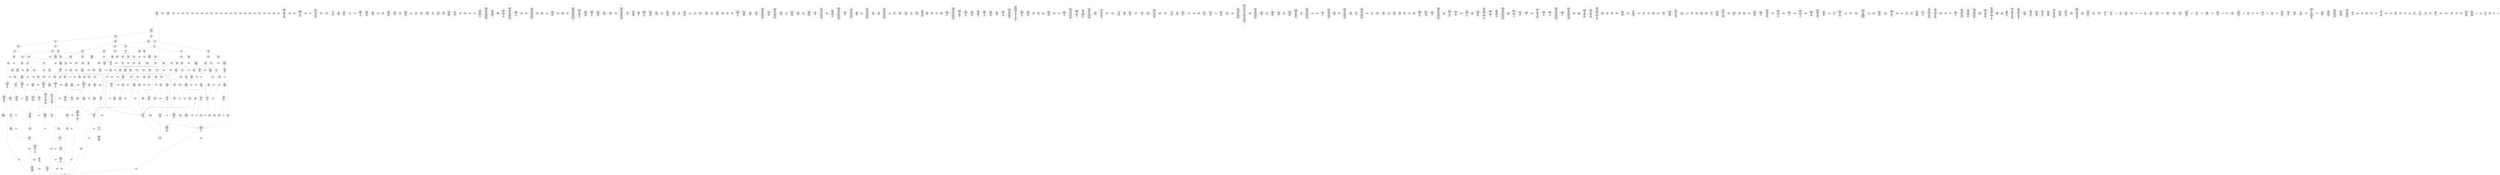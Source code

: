 /* Generated by GvGen v.1.0 (https://www.github.com/stricaud/gvgen) */

digraph G {
compound=true;
   node1 [label="[anywhere]"];
   node2 [label="# 0x0
PUSHX Data
PUSHX Data
MSTORE
PUSHX LogicData
CALLDATASIZE
LT
PUSHX Data
JUMPI
"];
   node3 [label="# 0xd
PUSHX Data
CALLDATALOAD
PUSHX BitData
SHR
PUSHX LogicData
GT
PUSHX Data
JUMPI
"];
   node4 [label="# 0x1e
PUSHX LogicData
GT
PUSHX Data
JUMPI
"];
   node5 [label="# 0x29
PUSHX LogicData
GT
PUSHX Data
JUMPI
"];
   node6 [label="# 0x34
PUSHX LogicData
EQ
PUSHX Data
JUMPI
"];
   node7 [label="# 0x3f
PUSHX LogicData
EQ
PUSHX Data
JUMPI
"];
   node8 [label="# 0x4a
PUSHX LogicData
EQ
PUSHX Data
JUMPI
"];
   node9 [label="# 0x55
PUSHX LogicData
EQ
PUSHX Data
JUMPI
"];
   node10 [label="# 0x60
PUSHX LogicData
EQ
PUSHX Data
JUMPI
"];
   node11 [label="# 0x6b
PUSHX LogicData
EQ
PUSHX Data
JUMPI
"];
   node12 [label="# 0x76
PUSHX Data
REVERT
"];
   node13 [label="# 0x7a
JUMPDEST
PUSHX LogicData
EQ
PUSHX Data
JUMPI
"];
   node14 [label="# 0x86
PUSHX LogicData
EQ
PUSHX Data
JUMPI
"];
   node15 [label="# 0x91
PUSHX LogicData
EQ
PUSHX Data
JUMPI
"];
   node16 [label="# 0x9c
PUSHX LogicData
EQ
PUSHX Data
JUMPI
"];
   node17 [label="# 0xa7
PUSHX LogicData
EQ
PUSHX Data
JUMPI
"];
   node18 [label="# 0xb2
PUSHX Data
REVERT
"];
   node19 [label="# 0xb6
JUMPDEST
PUSHX LogicData
GT
PUSHX Data
JUMPI
"];
   node20 [label="# 0xc2
PUSHX LogicData
EQ
PUSHX Data
JUMPI
"];
   node21 [label="# 0xcd
PUSHX LogicData
EQ
PUSHX Data
JUMPI
"];
   node22 [label="# 0xd8
PUSHX LogicData
EQ
PUSHX Data
JUMPI
"];
   node23 [label="# 0xe3
PUSHX LogicData
EQ
PUSHX Data
JUMPI
"];
   node24 [label="# 0xee
PUSHX LogicData
EQ
PUSHX Data
JUMPI
"];
   node25 [label="# 0xf9
PUSHX LogicData
EQ
PUSHX Data
JUMPI
"];
   node26 [label="# 0x104
PUSHX Data
REVERT
"];
   node27 [label="# 0x108
JUMPDEST
PUSHX LogicData
EQ
PUSHX Data
JUMPI
"];
   node28 [label="# 0x114
PUSHX LogicData
EQ
PUSHX Data
JUMPI
"];
   node29 [label="# 0x11f
PUSHX LogicData
EQ
PUSHX Data
JUMPI
"];
   node30 [label="# 0x12a
PUSHX LogicData
EQ
PUSHX Data
JUMPI
"];
   node31 [label="# 0x135
PUSHX LogicData
EQ
PUSHX Data
JUMPI
"];
   node32 [label="# 0x140
PUSHX Data
REVERT
"];
   node33 [label="# 0x144
JUMPDEST
PUSHX LogicData
GT
PUSHX Data
JUMPI
"];
   node34 [label="# 0x150
PUSHX LogicData
GT
PUSHX Data
JUMPI
"];
   node35 [label="# 0x15b
PUSHX LogicData
EQ
PUSHX Data
JUMPI
"];
   node36 [label="# 0x166
PUSHX LogicData
EQ
PUSHX Data
JUMPI
"];
   node37 [label="# 0x171
PUSHX LogicData
EQ
PUSHX Data
JUMPI
"];
   node38 [label="# 0x17c
PUSHX LogicData
EQ
PUSHX Data
JUMPI
"];
   node39 [label="# 0x187
PUSHX LogicData
EQ
PUSHX Data
JUMPI
"];
   node40 [label="# 0x192
PUSHX LogicData
EQ
PUSHX Data
JUMPI
"];
   node41 [label="# 0x19d
PUSHX Data
REVERT
"];
   node42 [label="# 0x1a1
JUMPDEST
PUSHX LogicData
EQ
PUSHX Data
JUMPI
"];
   node43 [label="# 0x1ad
PUSHX LogicData
EQ
PUSHX Data
JUMPI
"];
   node44 [label="# 0x1b8
PUSHX LogicData
EQ
PUSHX Data
JUMPI
"];
   node45 [label="# 0x1c3
PUSHX LogicData
EQ
PUSHX Data
JUMPI
"];
   node46 [label="# 0x1ce
PUSHX LogicData
EQ
PUSHX Data
JUMPI
"];
   node47 [label="# 0x1d9
PUSHX Data
REVERT
"];
   node48 [label="# 0x1dd
JUMPDEST
PUSHX LogicData
GT
PUSHX Data
JUMPI
"];
   node49 [label="# 0x1e9
PUSHX LogicData
EQ
PUSHX Data
JUMPI
"];
   node50 [label="# 0x1f4
PUSHX LogicData
EQ
PUSHX Data
JUMPI
"];
   node51 [label="# 0x1ff
PUSHX LogicData
EQ
PUSHX Data
JUMPI
"];
   node52 [label="# 0x20a
PUSHX LogicData
EQ
PUSHX Data
JUMPI
"];
   node53 [label="# 0x215
PUSHX LogicData
EQ
PUSHX Data
JUMPI
"];
   node54 [label="# 0x220
PUSHX LogicData
EQ
PUSHX Data
JUMPI
"];
   node55 [label="# 0x22b
PUSHX Data
REVERT
"];
   node56 [label="# 0x22f
JUMPDEST
PUSHX LogicData
EQ
PUSHX Data
JUMPI
"];
   node57 [label="# 0x23b
PUSHX LogicData
EQ
PUSHX Data
JUMPI
"];
   node58 [label="# 0x246
PUSHX LogicData
EQ
PUSHX Data
JUMPI
"];
   node59 [label="# 0x251
PUSHX LogicData
EQ
PUSHX Data
JUMPI
"];
   node60 [label="# 0x25c
PUSHX LogicData
EQ
PUSHX Data
JUMPI
"];
   node61 [label="# 0x267
JUMPDEST
PUSHX Data
REVERT
"];
   node62 [label="# 0x26c
JUMPDEST
CALLVALUE
ISZERO
PUSHX Data
JUMPI
"];
   node63 [label="# 0x274
PUSHX Data
REVERT
"];
   node64 [label="# 0x278
JUMPDEST
PUSHX Data
PUSHX Data
CALLDATASIZE
PUSHX Data
PUSHX Data
JUMP
"];
   node65 [label="# 0x287
JUMPDEST
PUSHX Data
JUMP
"];
   node66 [label="# 0x28c
JUMPDEST
PUSHX MemData
MLOAD
ISZERO
ISZERO
MSTORE
PUSHX ArithData
ADD
"];
   node67 [label="# 0x298
JUMPDEST
PUSHX MemData
MLOAD
SUB
RETURN
"];
   node68 [label="# 0x2a1
JUMPDEST
CALLVALUE
ISZERO
PUSHX Data
JUMPI
"];
   node69 [label="# 0x2a9
PUSHX Data
REVERT
"];
   node70 [label="# 0x2ad
JUMPDEST
PUSHX Data
PUSHX StorData
SLOAD
JUMP
"];
   node71 [label="# 0x2b7
JUMPDEST
PUSHX MemData
MLOAD
MSTORE
PUSHX ArithData
ADD
PUSHX Data
JUMP
"];
   node72 [label="# 0x2c5
JUMPDEST
CALLVALUE
ISZERO
PUSHX Data
JUMPI
"];
   node73 [label="# 0x2cd
PUSHX Data
REVERT
"];
   node74 [label="# 0x2d1
JUMPDEST
PUSHX Data
PUSHX Data
JUMP
"];
   node75 [label="# 0x2da
JUMPDEST
PUSHX MemData
MLOAD
PUSHX Data
PUSHX Data
JUMP
"];
   node76 [label="# 0x2e7
JUMPDEST
CALLVALUE
ISZERO
PUSHX Data
JUMPI
"];
   node77 [label="# 0x2ef
PUSHX Data
REVERT
"];
   node78 [label="# 0x2f3
JUMPDEST
PUSHX Data
PUSHX Data
CALLDATASIZE
PUSHX Data
PUSHX Data
JUMP
"];
   node79 [label="# 0x302
JUMPDEST
PUSHX Data
JUMP
"];
   node80 [label="# 0x307
JUMPDEST
STOP
"];
   node81 [label="# 0x309
JUMPDEST
CALLVALUE
ISZERO
PUSHX Data
JUMPI
"];
   node82 [label="# 0x311
PUSHX Data
REVERT
"];
   node83 [label="# 0x315
JUMPDEST
PUSHX Data
PUSHX Data
CALLDATASIZE
PUSHX Data
PUSHX Data
JUMP
"];
   node84 [label="# 0x324
JUMPDEST
PUSHX Data
JUMP
"];
   node85 [label="# 0x329
JUMPDEST
PUSHX MemData
MLOAD
PUSHX ArithData
PUSHX BitData
PUSHX BitData
SHL
SUB
AND
MSTORE
PUSHX ArithData
ADD
PUSHX Data
JUMP
"];
   node86 [label="# 0x341
JUMPDEST
CALLVALUE
ISZERO
PUSHX Data
JUMPI
"];
   node87 [label="# 0x349
PUSHX Data
REVERT
"];
   node88 [label="# 0x34d
JUMPDEST
PUSHX Data
PUSHX Data
CALLDATASIZE
PUSHX Data
PUSHX Data
JUMP
"];
   node89 [label="# 0x35c
JUMPDEST
PUSHX Data
JUMP
"];
   node90 [label="# 0x361
JUMPDEST
CALLVALUE
ISZERO
PUSHX Data
JUMPI
"];
   node91 [label="# 0x369
PUSHX Data
REVERT
"];
   node92 [label="# 0x36d
JUMPDEST
PUSHX Data
PUSHX StorData
SLOAD
JUMP
"];
   node93 [label="# 0x377
JUMPDEST
CALLVALUE
ISZERO
PUSHX Data
JUMPI
"];
   node94 [label="# 0x37f
PUSHX Data
REVERT
"];
   node95 [label="# 0x383
JUMPDEST
PUSHX StorData
SLOAD
PUSHX Data
JUMP
"];
   node96 [label="# 0x38c
JUMPDEST
CALLVALUE
ISZERO
PUSHX Data
JUMPI
"];
   node97 [label="# 0x394
PUSHX Data
REVERT
"];
   node98 [label="# 0x398
JUMPDEST
PUSHX Data
PUSHX Data
CALLDATASIZE
PUSHX Data
PUSHX Data
JUMP
"];
   node99 [label="# 0x3a7
JUMPDEST
PUSHX Data
JUMP
"];
   node100 [label="# 0x3ac
JUMPDEST
CALLVALUE
ISZERO
PUSHX Data
JUMPI
"];
   node101 [label="# 0x3b4
PUSHX Data
REVERT
"];
   node102 [label="# 0x3b8
JUMPDEST
PUSHX Data
PUSHX Data
CALLDATASIZE
PUSHX Data
PUSHX Data
JUMP
"];
   node103 [label="# 0x3c7
JUMPDEST
PUSHX Data
JUMP
"];
   node104 [label="# 0x3cc
JUMPDEST
CALLVALUE
ISZERO
PUSHX Data
JUMPI
"];
   node105 [label="# 0x3d4
PUSHX Data
REVERT
"];
   node106 [label="# 0x3d8
JUMPDEST
PUSHX StorData
SLOAD
PUSHX Data
PUSHX Data
DIV
PUSHX BitData
AND
JUMP
"];
   node107 [label="# 0x3eb
JUMPDEST
CALLVALUE
ISZERO
PUSHX Data
JUMPI
"];
   node108 [label="# 0x3f3
PUSHX Data
REVERT
"];
   node109 [label="# 0x3f7
JUMPDEST
PUSHX Data
PUSHX Data
JUMP
"];
   node110 [label="# 0x400
JUMPDEST
CALLVALUE
ISZERO
PUSHX Data
JUMPI
"];
   node111 [label="# 0x408
PUSHX Data
REVERT
"];
   node112 [label="# 0x40c
JUMPDEST
PUSHX Data
PUSHX Data
JUMP
"];
   node113 [label="# 0x415
JUMPDEST
CALLVALUE
ISZERO
PUSHX Data
JUMPI
"];
   node114 [label="# 0x41d
PUSHX Data
REVERT
"];
   node115 [label="# 0x421
JUMPDEST
PUSHX Data
PUSHX Data
CALLDATASIZE
PUSHX Data
PUSHX Data
JUMP
"];
   node116 [label="# 0x430
JUMPDEST
PUSHX Data
JUMP
"];
   node117 [label="# 0x435
JUMPDEST
CALLVALUE
ISZERO
PUSHX Data
JUMPI
"];
   node118 [label="# 0x43d
PUSHX Data
REVERT
"];
   node119 [label="# 0x441
JUMPDEST
PUSHX Data
PUSHX Data
CALLDATASIZE
PUSHX Data
PUSHX Data
JUMP
"];
   node120 [label="# 0x450
JUMPDEST
PUSHX Data
JUMP
"];
   node121 [label="# 0x455
JUMPDEST
CALLVALUE
ISZERO
PUSHX Data
JUMPI
"];
   node122 [label="# 0x45d
PUSHX Data
REVERT
"];
   node123 [label="# 0x461
JUMPDEST
PUSHX Data
PUSHX Data
CALLDATASIZE
PUSHX Data
PUSHX Data
JUMP
"];
   node124 [label="# 0x470
JUMPDEST
PUSHX Data
JUMP
"];
   node125 [label="# 0x475
JUMPDEST
CALLVALUE
ISZERO
PUSHX Data
JUMPI
"];
   node126 [label="# 0x47d
PUSHX Data
REVERT
"];
   node127 [label="# 0x481
JUMPDEST
PUSHX Data
PUSHX Data
CALLDATASIZE
PUSHX Data
PUSHX Data
JUMP
"];
   node128 [label="# 0x490
JUMPDEST
PUSHX Data
JUMP
"];
   node129 [label="# 0x495
JUMPDEST
CALLVALUE
ISZERO
PUSHX Data
JUMPI
"];
   node130 [label="# 0x49d
PUSHX Data
REVERT
"];
   node131 [label="# 0x4a1
JUMPDEST
PUSHX Data
PUSHX StorData
SLOAD
JUMP
"];
   node132 [label="# 0x4ab
JUMPDEST
CALLVALUE
ISZERO
PUSHX Data
JUMPI
"];
   node133 [label="# 0x4b3
PUSHX Data
REVERT
"];
   node134 [label="# 0x4b7
JUMPDEST
PUSHX Data
PUSHX Data
CALLDATASIZE
PUSHX Data
PUSHX Data
JUMP
"];
   node135 [label="# 0x4c6
JUMPDEST
PUSHX Data
JUMP
"];
   node136 [label="# 0x4cb
JUMPDEST
CALLVALUE
ISZERO
PUSHX Data
JUMPI
"];
   node137 [label="# 0x4d3
PUSHX Data
REVERT
"];
   node138 [label="# 0x4d7
JUMPDEST
PUSHX Data
PUSHX Data
CALLDATASIZE
PUSHX Data
PUSHX Data
JUMP
"];
   node139 [label="# 0x4e6
JUMPDEST
PUSHX Data
JUMP
"];
   node140 [label="# 0x4eb
JUMPDEST
CALLVALUE
ISZERO
PUSHX Data
JUMPI
"];
   node141 [label="# 0x4f3
PUSHX Data
REVERT
"];
   node142 [label="# 0x4f7
JUMPDEST
PUSHX Data
PUSHX Data
CALLDATASIZE
PUSHX Data
PUSHX Data
JUMP
"];
   node143 [label="# 0x506
JUMPDEST
PUSHX Data
JUMP
"];
   node144 [label="# 0x50b
JUMPDEST
PUSHX Data
PUSHX Data
CALLDATASIZE
PUSHX Data
PUSHX Data
JUMP
"];
   node145 [label="# 0x519
JUMPDEST
PUSHX Data
JUMP
"];
   node146 [label="# 0x51e
JUMPDEST
CALLVALUE
ISZERO
PUSHX Data
JUMPI
"];
   node147 [label="# 0x526
PUSHX Data
REVERT
"];
   node148 [label="# 0x52a
JUMPDEST
PUSHX Data
PUSHX Data
CALLDATASIZE
PUSHX Data
PUSHX Data
JUMP
"];
   node149 [label="# 0x539
JUMPDEST
PUSHX Data
JUMP
"];
   node150 [label="# 0x53e
JUMPDEST
CALLVALUE
ISZERO
PUSHX Data
JUMPI
"];
   node151 [label="# 0x546
PUSHX Data
REVERT
"];
   node152 [label="# 0x54a
JUMPDEST
PUSHX Data
PUSHX Data
JUMP
"];
   node153 [label="# 0x553
JUMPDEST
CALLVALUE
ISZERO
PUSHX Data
JUMPI
"];
   node154 [label="# 0x55b
PUSHX Data
REVERT
"];
   node155 [label="# 0x55f
JUMPDEST
PUSHX Data
PUSHX Data
CALLDATASIZE
PUSHX Data
PUSHX Data
JUMP
"];
   node156 [label="# 0x56e
JUMPDEST
PUSHX Data
JUMP
"];
   node157 [label="# 0x573
JUMPDEST
CALLVALUE
ISZERO
PUSHX Data
JUMPI
"];
   node158 [label="# 0x57b
PUSHX Data
REVERT
"];
   node159 [label="# 0x57f
JUMPDEST
PUSHX Data
PUSHX StorData
SLOAD
JUMP
"];
   node160 [label="# 0x589
JUMPDEST
CALLVALUE
ISZERO
PUSHX Data
JUMPI
"];
   node161 [label="# 0x591
PUSHX Data
REVERT
"];
   node162 [label="# 0x595
JUMPDEST
PUSHX StorData
SLOAD
PUSHX ArithData
PUSHX BitData
PUSHX BitData
SHL
SUB
AND
PUSHX Data
JUMP
"];
   node163 [label="# 0x5a7
JUMPDEST
CALLVALUE
ISZERO
PUSHX Data
JUMPI
"];
   node164 [label="# 0x5af
PUSHX Data
REVERT
"];
   node165 [label="# 0x5b3
JUMPDEST
PUSHX Data
PUSHX Data
CALLDATASIZE
PUSHX Data
PUSHX Data
JUMP
"];
   node166 [label="# 0x5c2
JUMPDEST
PUSHX Data
JUMP
"];
   node167 [label="# 0x5c7
JUMPDEST
CALLVALUE
ISZERO
PUSHX Data
JUMPI
"];
   node168 [label="# 0x5cf
PUSHX Data
REVERT
"];
   node169 [label="# 0x5d3
JUMPDEST
PUSHX Data
PUSHX Data
JUMP
"];
   node170 [label="# 0x5dc
JUMPDEST
CALLVALUE
ISZERO
PUSHX Data
JUMPI
"];
   node171 [label="# 0x5e4
PUSHX Data
REVERT
"];
   node172 [label="# 0x5e8
JUMPDEST
PUSHX Data
PUSHX StorData
SLOAD
JUMP
"];
   node173 [label="# 0x5f2
JUMPDEST
CALLVALUE
ISZERO
PUSHX Data
JUMPI
"];
   node174 [label="# 0x5fa
PUSHX Data
REVERT
"];
   node175 [label="# 0x5fe
JUMPDEST
PUSHX Data
PUSHX Data
JUMP
"];
   node176 [label="# 0x607
JUMPDEST
CALLVALUE
ISZERO
PUSHX Data
JUMPI
"];
   node177 [label="# 0x60f
PUSHX Data
REVERT
"];
   node178 [label="# 0x613
JUMPDEST
PUSHX Data
PUSHX Data
CALLDATASIZE
PUSHX Data
PUSHX Data
JUMP
"];
   node179 [label="# 0x622
JUMPDEST
PUSHX Data
JUMP
"];
   node180 [label="# 0x627
JUMPDEST
CALLVALUE
ISZERO
PUSHX Data
JUMPI
"];
   node181 [label="# 0x62f
PUSHX Data
REVERT
"];
   node182 [label="# 0x633
JUMPDEST
PUSHX Data
PUSHX Data
CALLDATASIZE
PUSHX Data
PUSHX Data
JUMP
"];
   node183 [label="# 0x642
JUMPDEST
PUSHX Data
JUMP
"];
   node184 [label="# 0x647
JUMPDEST
CALLVALUE
ISZERO
PUSHX Data
JUMPI
"];
   node185 [label="# 0x64f
PUSHX Data
REVERT
"];
   node186 [label="# 0x653
JUMPDEST
PUSHX Data
PUSHX Data
CALLDATASIZE
PUSHX Data
PUSHX Data
JUMP
"];
   node187 [label="# 0x662
JUMPDEST
PUSHX Data
JUMP
"];
   node188 [label="# 0x667
JUMPDEST
CALLVALUE
ISZERO
PUSHX Data
JUMPI
"];
   node189 [label="# 0x66f
PUSHX Data
REVERT
"];
   node190 [label="# 0x673
JUMPDEST
PUSHX Data
PUSHX Data
CALLDATASIZE
PUSHX Data
PUSHX Data
JUMP
"];
   node191 [label="# 0x682
JUMPDEST
PUSHX Data
JUMP
"];
   node192 [label="# 0x687
JUMPDEST
CALLVALUE
ISZERO
PUSHX Data
JUMPI
"];
   node193 [label="# 0x68f
PUSHX Data
REVERT
"];
   node194 [label="# 0x693
JUMPDEST
PUSHX Data
PUSHX Data
CALLDATASIZE
PUSHX Data
PUSHX Data
JUMP
"];
   node195 [label="# 0x6a2
JUMPDEST
PUSHX Data
JUMP
"];
   node196 [label="# 0x6a7
JUMPDEST
CALLVALUE
ISZERO
PUSHX Data
JUMPI
"];
   node197 [label="# 0x6af
PUSHX Data
REVERT
"];
   node198 [label="# 0x6b3
JUMPDEST
PUSHX Data
PUSHX Data
CALLDATASIZE
PUSHX Data
PUSHX Data
JUMP
"];
   node199 [label="# 0x6c2
JUMPDEST
PUSHX Data
JUMP
"];
   node200 [label="# 0x6c7
JUMPDEST
CALLVALUE
ISZERO
PUSHX Data
JUMPI
"];
   node201 [label="# 0x6cf
PUSHX Data
REVERT
"];
   node202 [label="# 0x6d3
JUMPDEST
PUSHX Data
PUSHX StorData
SLOAD
JUMP
"];
   node203 [label="# 0x6dd
JUMPDEST
CALLVALUE
ISZERO
PUSHX Data
JUMPI
"];
   node204 [label="# 0x6e5
PUSHX Data
REVERT
"];
   node205 [label="# 0x6e9
JUMPDEST
PUSHX Data
PUSHX Data
JUMP
"];
   node206 [label="# 0x6f2
JUMPDEST
CALLVALUE
ISZERO
PUSHX Data
JUMPI
"];
   node207 [label="# 0x6fa
PUSHX Data
REVERT
"];
   node208 [label="# 0x6fe
JUMPDEST
PUSHX Data
PUSHX Data
CALLDATASIZE
PUSHX Data
PUSHX Data
JUMP
"];
   node209 [label="# 0x70d
JUMPDEST
PUSHX ArithData
PUSHX BitData
PUSHX BitData
SHL
SUB
AND
PUSHX Data
MSTORE
PUSHX Data
PUSHX Data
MSTORE
PUSHX Data
SHA3
AND
MSTORE
MSTORE
SHA3
SLOAD
PUSHX BitData
AND
JUMP
"];
   node210 [label="# 0x73b
JUMPDEST
CALLVALUE
ISZERO
PUSHX Data
JUMPI
"];
   node211 [label="# 0x743
PUSHX Data
REVERT
"];
   node212 [label="# 0x747
JUMPDEST
PUSHX StorData
SLOAD
PUSHX Data
PUSHX BitData
AND
JUMP
"];
   node213 [label="# 0x755
JUMPDEST
PUSHX Data
PUSHX Data
CALLDATASIZE
PUSHX Data
PUSHX Data
JUMP
"];
   node214 [label="# 0x763
JUMPDEST
PUSHX Data
JUMP
"];
   node215 [label="# 0x768
JUMPDEST
CALLVALUE
ISZERO
PUSHX Data
JUMPI
"];
   node216 [label="# 0x770
PUSHX Data
REVERT
"];
   node217 [label="# 0x774
JUMPDEST
PUSHX Data
PUSHX Data
CALLDATASIZE
PUSHX Data
PUSHX Data
JUMP
"];
   node218 [label="# 0x783
JUMPDEST
PUSHX Data
JUMP
"];
   node219 [label="# 0x788
JUMPDEST
CALLVALUE
ISZERO
PUSHX Data
JUMPI
"];
   node220 [label="# 0x790
PUSHX Data
REVERT
"];
   node221 [label="# 0x794
JUMPDEST
PUSHX Data
PUSHX StorData
SLOAD
JUMP
"];
   node222 [label="# 0x79e
JUMPDEST
PUSHX Data
PUSHX ArithData
PUSHX BitData
PUSHX BitData
SHL
SUB
NOT
AND
PUSHX BitData
PUSHX BitData
SHL
EQ
PUSHX Data
JUMPI
"];
   node223 [label="# 0x7ba
PUSHX Data
PUSHX Data
JUMP
"];
   node224 [label="# 0x7c3
JUMPDEST
JUMP
"];
   node225 [label="# 0x7c9
JUMPDEST
PUSHX Data
PUSHX StorData
SLOAD
PUSHX Data
PUSHX Data
JUMP
"];
   node226 [label="# 0x7d8
JUMPDEST
PUSHX ArithData
ADD
PUSHX ArithData
DIV
MUL
PUSHX ArithData
ADD
PUSHX MemData
MLOAD
ADD
PUSHX Data
MSTORE
MSTORE
PUSHX ArithData
ADD
SLOAD
PUSHX Data
PUSHX Data
JUMP
"];
   node227 [label="# 0x804
JUMPDEST
ISZERO
PUSHX Data
JUMPI
"];
   node228 [label="# 0x80b
PUSHX LogicData
LT
PUSHX Data
JUMPI
"];
   node229 [label="# 0x813
PUSHX ArithData
SLOAD
DIV
MUL
MSTORE
PUSHX ArithData
ADD
PUSHX Data
JUMP
"];
   node230 [label="# 0x826
JUMPDEST
ADD
PUSHX Data
MSTORE
PUSHX Data
PUSHX Data
SHA3
"];
   node231 [label="# 0x834
JUMPDEST
SLOAD
MSTORE
PUSHX ArithData
ADD
PUSHX ArithData
ADD
GT
PUSHX Data
JUMPI
"];
   node232 [label="# 0x848
SUB
PUSHX BitData
AND
ADD
"];
   node233 [label="# 0x851
JUMPDEST
JUMP
"];
   node234 [label="# 0x85b
JUMPDEST
PUSHX StorData
SLOAD
PUSHX ArithData
PUSHX BitData
PUSHX BitData
SHL
SUB
AND
CALLER
EQ
PUSHX Data
JUMPI
"];
   node235 [label="# 0x86e
PUSHX MemData
MLOAD
PUSHX BitData
PUSHX BitData
SHL
MSTORE
PUSHX ArithData
ADD
PUSHX Data
PUSHX Data
JUMP
"];
   node236 [label="# 0x885
JUMPDEST
PUSHX MemData
MLOAD
SUB
REVERT
"];
   node237 [label="# 0x88e
JUMPDEST
PUSHX StorData
SLOAD
PUSHX Data
PUSHX Data
PUSHX StorData
SLOAD
JUMP
"];
   node238 [label="# 0x89e
JUMPDEST
PUSHX Data
JUMP
"];
   node239 [label="# 0x8a4
JUMPDEST
GT
ISZERO
PUSHX Data
JUMPI
"];
   node240 [label="# 0x8ab
PUSHX MemData
MLOAD
PUSHX BitData
PUSHX BitData
SHL
MSTORE
PUSHX ArithData
ADD
PUSHX Data
PUSHX Data
JUMP
"];
   node241 [label="# 0x8c2
JUMPDEST
PUSHX StorData
SLOAD
PUSHX StorData
SLOAD
PUSHX Data
PUSHX Data
JUMP
"];
   node242 [label="# 0x8d2
JUMPDEST
GT
ISZERO
PUSHX Data
JUMPI
"];
   node243 [label="# 0x8d9
PUSHX MemData
MLOAD
PUSHX BitData
PUSHX BitData
SHL
MSTORE
PUSHX ArithData
ADD
PUSHX Data
PUSHX Data
JUMP
"];
   node244 [label="# 0x8f0
JUMPDEST
PUSHX Data
"];
   node245 [label="# 0x8f3
JUMPDEST
LT
ISZERO
PUSHX Data
JUMPI
"];
   node246 [label="# 0x8fc
PUSHX Data
PUSHX Data
PUSHX StorData
SLOAD
JUMP
"];
   node247 [label="# 0x906
JUMPDEST
PUSHX StorData
SLOAD
PUSHX Data
PUSHX StorData
SLOAD
JUMP
"];
   node248 [label="# 0x914
JUMPDEST
LT
ISZERO
PUSHX Data
JUMPI
"];
   node249 [label="# 0x91b
PUSHX Data
PUSHX StorData
PUSHX Data
SLOAD
PUSHX Data
PUSHX Data
JUMP
"];
   node250 [label="# 0x92d
JUMPDEST
SSTORE
PUSHX Data
LT
PUSHX Data
JUMPI
"];
   node251 [label="# 0x941
PUSHX BitData
PUSHX BitData
SHL
PUSHX Data
MSTORE
PUSHX Data
PUSHX Data
MSTORE
PUSHX Data
PUSHX Data
REVERT
"];
   node252 [label="# 0x956
JUMPDEST
PUSHX ArithData
MUL
ADD
PUSHX ArithData
ADD
PUSHX Data
PUSHX Data
JUMP
"];
   node253 [label="# 0x96b
JUMPDEST
PUSHX Data
JUMP
"];
   node254 [label="# 0x971
JUMPDEST
PUSHX Data
PUSHX Data
JUMP
"];
   node255 [label="# 0x97c
JUMPDEST
PUSHX Data
JUMP
"];
   node256 [label="# 0x984
JUMPDEST
JUMP
"];
   node257 [label="# 0x989
JUMPDEST
PUSHX Data
MSTORE
PUSHX Data
PUSHX Data
MSTORE
PUSHX Data
SHA3
SLOAD
PUSHX ArithData
PUSHX BitData
PUSHX BitData
SHL
SUB
AND
PUSHX Data
JUMPI
"];
   node258 [label="# 0x9a6
PUSHX MemData
MLOAD
PUSHX BitData
PUSHX BitData
SHL
MSTORE
PUSHX Data
PUSHX ArithData
ADD
MSTORE
PUSHX Data
PUSHX ArithData
ADD
MSTORE
PUSHX Data
PUSHX ArithData
ADD
MSTORE
PUSHX BitData
PUSHX BitData
SHL
PUSHX ArithData
ADD
MSTORE
PUSHX ArithData
ADD
PUSHX Data
JUMP
"];
   node259 [label="# 0xa02
JUMPDEST
PUSHX Data
MSTORE
PUSHX Data
PUSHX Data
MSTORE
PUSHX Data
SHA3
SLOAD
PUSHX ArithData
PUSHX BitData
PUSHX BitData
SHL
SUB
AND
JUMP
"];
   node260 [label="# 0xa1e
JUMPDEST
PUSHX Data
PUSHX Data
PUSHX Data
JUMP
"];
   node261 [label="# 0xa29
JUMPDEST
PUSHX ArithData
PUSHX BitData
PUSHX BitData
SHL
SUB
AND
PUSHX ArithData
PUSHX BitData
PUSHX BitData
SHL
SUB
AND
EQ
ISZERO
PUSHX Data
JUMPI
"];
   node262 [label="# 0xa46
PUSHX MemData
MLOAD
PUSHX BitData
PUSHX BitData
SHL
MSTORE
PUSHX Data
PUSHX ArithData
ADD
MSTORE
PUSHX Data
PUSHX ArithData
ADD
MSTORE
PUSHX Data
PUSHX ArithData
ADD
MSTORE
PUSHX BitData
PUSHX BitData
SHL
PUSHX ArithData
ADD
MSTORE
PUSHX ArithData
ADD
PUSHX Data
JUMP
"];
   node263 [label="# 0xa97
JUMPDEST
CALLER
PUSHX ArithData
PUSHX BitData
PUSHX BitData
SHL
SUB
AND
EQ
PUSHX Data
JUMPI
"];
   node264 [label="# 0xaa9
PUSHX Data
CALLER
PUSHX Data
JUMP
"];
   node265 [label="# 0xab3
JUMPDEST
PUSHX Data
JUMPI
"];
   node266 [label="# 0xab8
PUSHX MemData
MLOAD
PUSHX BitData
PUSHX BitData
SHL
MSTORE
PUSHX Data
PUSHX ArithData
ADD
MSTORE
PUSHX Data
PUSHX ArithData
ADD
MSTORE
PUSHX Data
PUSHX ArithData
ADD
MSTORE
PUSHX Data
PUSHX ArithData
ADD
MSTORE
PUSHX ArithData
ADD
PUSHX Data
JUMP
"];
   node267 [label="# 0xb25
JUMPDEST
PUSHX Data
PUSHX Data
JUMP
"];
   node268 [label="# 0xb2f
JUMPDEST
PUSHX Data
CALLER
PUSHX Data
JUMP
"];
   node269 [label="# 0xb39
JUMPDEST
PUSHX Data
JUMPI
"];
   node270 [label="# 0xb3e
PUSHX MemData
MLOAD
PUSHX BitData
PUSHX BitData
SHL
MSTORE
PUSHX ArithData
ADD
PUSHX Data
PUSHX Data
JUMP
"];
   node271 [label="# 0xb55
JUMPDEST
PUSHX Data
PUSHX Data
JUMP
"];
   node272 [label="# 0xb60
JUMPDEST
PUSHX Data
PUSHX Data
PUSHX Data
JUMP
"];
   node273 [label="# 0xb6b
JUMPDEST
LT
PUSHX Data
JUMPI
"];
   node274 [label="# 0xb72
PUSHX MemData
MLOAD
PUSHX BitData
PUSHX BitData
SHL
MSTORE
PUSHX Data
PUSHX ArithData
ADD
MSTORE
PUSHX Data
PUSHX ArithData
ADD
MSTORE
PUSHX Data
PUSHX ArithData
ADD
MSTORE
PUSHX BitData
PUSHX BitData
SHL
PUSHX ArithData
ADD
MSTORE
PUSHX ArithData
ADD
PUSHX Data
JUMP
"];
   node275 [label="# 0xbcd
JUMPDEST
PUSHX ArithData
PUSHX BitData
PUSHX BitData
SHL
SUB
AND
PUSHX Data
MSTORE
PUSHX Data
PUSHX Data
MSTORE
PUSHX Data
SHA3
MSTORE
MSTORE
SHA3
SLOAD
JUMP
"];
   node276 [label="# 0xbf6
JUMPDEST
PUSHX StorData
SLOAD
PUSHX ArithData
PUSHX BitData
PUSHX BitData
SHL
SUB
AND
CALLER
EQ
PUSHX Data
JUMPI
"];
   node277 [label="# 0xc09
PUSHX MemData
MLOAD
PUSHX BitData
PUSHX BitData
SHL
MSTORE
PUSHX ArithData
ADD
PUSHX Data
PUSHX Data
JUMP
"];
   node278 [label="# 0xc20
JUMPDEST
PUSHX StorData
SLOAD
PUSHX BitData
PUSHX ArithData
DIV
AND
ISZERO
MUL
PUSHX BitData
NOT
AND
OR
SSTORE
PUSHX MemData
MLOAD
PUSHX Data
PUSHX Data
DIV
AND
ISZERO
ISZERO
MSTORE
PUSHX ArithData
ADD
JUMP
"];
   node279 [label="# 0xc78
JUMPDEST
PUSHX MemData
MLOAD
SUB
LOGX
JUMP
"];
   node280 [label="# 0xc82
JUMPDEST
PUSHX StorData
SLOAD
PUSHX ArithData
PUSHX BitData
PUSHX BitData
SHL
SUB
AND
CALLER
EQ
PUSHX Data
JUMPI
"];
   node281 [label="# 0xc95
PUSHX MemData
MLOAD
PUSHX BitData
PUSHX BitData
SHL
MSTORE
PUSHX ArithData
ADD
PUSHX Data
PUSHX Data
JUMP
"];
   node282 [label="# 0xcac
JUMPDEST
PUSHX MemData
MLOAD
SELFBALANCE
CALLER
ISZERO
PUSHX ArithData
MUL
PUSHX Data
CALL
ISZERO
ISZERO
PUSHX Data
JUMPI
"];
   node283 [label="# 0xcd2
RETURNDATASIZE
PUSHX Data
RETURNDATACOPY
RETURNDATASIZE
PUSHX Data
REVERT
"];
   node284 [label="# 0xcdb
JUMPDEST
JUMP
"];
   node285 [label="# 0xcdf
JUMPDEST
PUSHX Data
PUSHX MemData
MLOAD
PUSHX ArithData
ADD
PUSHX Data
MSTORE
PUSHX Data
MSTORE
PUSHX Data
JUMP
"];
   node286 [label="# 0xcfa
JUMPDEST
PUSHX StorData
SLOAD
PUSHX ArithData
PUSHX BitData
PUSHX BitData
SHL
SUB
AND
CALLER
EQ
PUSHX Data
JUMPI
"];
   node287 [label="# 0xd0d
PUSHX MemData
MLOAD
PUSHX BitData
PUSHX BitData
SHL
MSTORE
PUSHX ArithData
ADD
PUSHX Data
PUSHX Data
JUMP
"];
   node288 [label="# 0xd24
JUMPDEST
MLOAD
PUSHX Data
PUSHX Data
PUSHX ArithData
ADD
PUSHX Data
JUMP
"];
   node289 [label="# 0xd37
JUMPDEST
PUSHX Data
PUSHX Data
PUSHX StorData
SLOAD
JUMP
"];
   node290 [label="# 0xd42
JUMPDEST
LT
PUSHX Data
JUMPI
"];
   node291 [label="# 0xd49
PUSHX MemData
MLOAD
PUSHX BitData
PUSHX BitData
SHL
MSTORE
PUSHX Data
PUSHX ArithData
ADD
MSTORE
PUSHX Data
PUSHX ArithData
ADD
MSTORE
PUSHX Data
PUSHX ArithData
ADD
MSTORE
PUSHX BitData
PUSHX BitData
SHL
PUSHX ArithData
ADD
MSTORE
PUSHX ArithData
ADD
PUSHX Data
JUMP
"];
   node292 [label="# 0xda5
JUMPDEST
PUSHX StorData
SLOAD
LT
PUSHX Data
JUMPI
"];
   node293 [label="# 0xdb1
PUSHX BitData
PUSHX BitData
SHL
PUSHX Data
MSTORE
PUSHX Data
PUSHX Data
MSTORE
PUSHX Data
PUSHX Data
REVERT
"];
   node294 [label="# 0xdc6
JUMPDEST
PUSHX Data
MSTORE
PUSHX Data
PUSHX Data
SHA3
ADD
SLOAD
JUMP
"];
   node295 [label="# 0xdd8
JUMPDEST
PUSHX StorData
SLOAD
PUSHX ArithData
PUSHX BitData
PUSHX BitData
SHL
SUB
AND
CALLER
EQ
PUSHX Data
JUMPI
"];
   node296 [label="# 0xdeb
PUSHX MemData
MLOAD
PUSHX BitData
PUSHX BitData
SHL
MSTORE
PUSHX ArithData
ADD
PUSHX Data
PUSHX Data
JUMP
"];
   node297 [label="# 0xe02
JUMPDEST
PUSHX StorData
SLOAD
PUSHX Data
PUSHX Data
PUSHX StorData
SLOAD
JUMP
"];
   node298 [label="# 0xe12
JUMPDEST
GT
ISZERO
PUSHX Data
JUMPI
"];
   node299 [label="# 0xe19
PUSHX MemData
MLOAD
PUSHX BitData
PUSHX BitData
SHL
MSTORE
PUSHX ArithData
ADD
PUSHX Data
PUSHX Data
JUMP
"];
   node300 [label="# 0xe30
JUMPDEST
PUSHX StorData
SLOAD
PUSHX StorData
SLOAD
PUSHX Data
PUSHX Data
JUMP
"];
   node301 [label="# 0xe40
JUMPDEST
GT
ISZERO
PUSHX Data
JUMPI
"];
   node302 [label="# 0xe47
PUSHX MemData
MLOAD
PUSHX BitData
PUSHX BitData
SHL
MSTORE
PUSHX ArithData
ADD
PUSHX Data
PUSHX Data
JUMP
"];
   node303 [label="# 0xe5e
JUMPDEST
PUSHX Data
"];
   node304 [label="# 0xe61
JUMPDEST
LT
ISZERO
PUSHX Data
JUMPI
"];
   node305 [label="# 0xe6a
PUSHX Data
PUSHX Data
PUSHX StorData
SLOAD
JUMP
"];
   node306 [label="# 0xe74
JUMPDEST
PUSHX StorData
SLOAD
PUSHX Data
PUSHX StorData
SLOAD
JUMP
"];
   node307 [label="# 0xe82
JUMPDEST
LT
ISZERO
PUSHX Data
JUMPI
"];
   node308 [label="# 0xe89
PUSHX Data
PUSHX StorData
PUSHX Data
SLOAD
PUSHX Data
PUSHX Data
JUMP
"];
   node309 [label="# 0xe9b
JUMPDEST
SSTORE
PUSHX Data
PUSHX Data
JUMP
"];
   node310 [label="# 0xeab
JUMPDEST
PUSHX Data
PUSHX Data
JUMP
"];
   node311 [label="# 0xeb6
JUMPDEST
PUSHX Data
JUMP
"];
   node312 [label="# 0xebe
JUMPDEST
PUSHX StorData
SLOAD
PUSHX ArithData
PUSHX BitData
PUSHX BitData
SHL
SUB
AND
CALLER
EQ
PUSHX Data
JUMPI
"];
   node313 [label="# 0xed1
PUSHX MemData
MLOAD
PUSHX BitData
PUSHX BitData
SHL
MSTORE
PUSHX ArithData
ADD
PUSHX Data
PUSHX Data
JUMP
"];
   node314 [label="# 0xee8
JUMPDEST
MLOAD
PUSHX Data
PUSHX Data
PUSHX ArithData
ADD
PUSHX Data
JUMP
"];
   node315 [label="# 0xefb
JUMPDEST
PUSHX StorData
SLOAD
PUSHX Data
PUSHX BitData
AND
PUSHX Data
JUMPI
"];
   node316 [label="# 0xf09
PUSHX MemData
MLOAD
PUSHX BitData
PUSHX BitData
SHL
MSTORE
PUSHX Data
PUSHX ArithData
ADD
MSTORE
PUSHX Data
PUSHX ArithData
ADD
MSTORE
PUSHX BitData
PUSHX BitData
SHL
PUSHX ArithData
ADD
MSTORE
PUSHX ArithData
ADD
PUSHX Data
JUMP
"];
   node317 [label="# 0xf46
JUMPDEST
PUSHX StorData
SLOAD
PUSHX Data
DIV
PUSHX BitData
AND
ISZERO
PUSHX Data
JUMPI
"];
   node318 [label="# 0xf57
PUSHX MemData
MLOAD
PUSHX BitData
PUSHX BitData
SHL
MSTORE
PUSHX Data
PUSHX ArithData
ADD
MSTORE
PUSHX Data
PUSHX ArithData
ADD
MSTORE
PUSHX BitData
PUSHX BitData
SHL
PUSHX ArithData
ADD
MSTORE
PUSHX ArithData
ADD
PUSHX Data
JUMP
"];
   node319 [label="# 0xf8d
JUMPDEST
PUSHX StorData
SLOAD
PUSHX Data
PUSHX Data
PUSHX StorData
SLOAD
JUMP
"];
   node320 [label="# 0xf9d
JUMPDEST
GT
ISZERO
PUSHX Data
JUMPI
"];
   node321 [label="# 0xfa4
PUSHX MemData
MLOAD
PUSHX BitData
PUSHX BitData
SHL
MSTORE
PUSHX ArithData
ADD
PUSHX Data
PUSHX Data
JUMP
"];
   node322 [label="# 0xfbb
JUMPDEST
PUSHX StorData
SLOAD
PUSHX StorData
SLOAD
PUSHX Data
PUSHX Data
JUMP
"];
   node323 [label="# 0xfcb
JUMPDEST
GT
ISZERO
PUSHX Data
JUMPI
"];
   node324 [label="# 0xfd2
PUSHX MemData
MLOAD
PUSHX BitData
PUSHX BitData
SHL
MSTORE
PUSHX ArithData
ADD
PUSHX Data
PUSHX Data
JUMP
"];
   node325 [label="# 0xfe9
JUMPDEST
PUSHX StorData
SLOAD
GT
ISZERO
PUSHX Data
JUMPI
"];
   node326 [label="# 0xff4
PUSHX MemData
MLOAD
PUSHX BitData
PUSHX BitData
SHL
MSTORE
PUSHX Data
PUSHX ArithData
ADD
MSTORE
PUSHX Data
PUSHX ArithData
ADD
MSTORE
PUSHX BitData
PUSHX BitData
SHL
PUSHX ArithData
ADD
MSTORE
PUSHX ArithData
ADD
PUSHX Data
JUMP
"];
   node327 [label="# 0x1032
JUMPDEST
PUSHX Data
JUMP
"];
   node328 [label="# 0x103a
JUMPDEST
PUSHX Data
MSTORE
PUSHX Data
PUSHX Data
MSTORE
PUSHX Data
SHA3
SLOAD
PUSHX ArithData
PUSHX BitData
PUSHX BitData
SHL
SUB
AND
PUSHX Data
JUMPI
"];
   node329 [label="# 0x1058
PUSHX MemData
MLOAD
PUSHX BitData
PUSHX BitData
SHL
MSTORE
PUSHX Data
PUSHX ArithData
ADD
MSTORE
PUSHX Data
PUSHX ArithData
ADD
MSTORE
PUSHX Data
PUSHX ArithData
ADD
MSTORE
PUSHX BitData
PUSHX BitData
SHL
PUSHX ArithData
ADD
MSTORE
PUSHX ArithData
ADD
PUSHX Data
JUMP
"];
   node330 [label="# 0x10b1
JUMPDEST
PUSHX LogicData
PUSHX StorData
SLOAD
EQ
ISZERO
PUSHX Data
JUMPI
"];
   node331 [label="# 0x10bd
PUSHX MemData
MLOAD
PUSHX BitData
PUSHX BitData
SHL
MSTORE
PUSHX Data
PUSHX ArithData
ADD
MSTORE
PUSHX Data
PUSHX ArithData
ADD
MSTORE
PUSHX Data
PUSHX ArithData
ADD
MSTORE
PUSHX ArithData
ADD
PUSHX Data
JUMP
"];
   node332 [label="# 0x1104
JUMPDEST
PUSHX Data
PUSHX Data
SSTORE
PUSHX Data
CALLER
PUSHX Data
JUMP
"];
   node333 [label="# 0x1115
JUMPDEST
PUSHX Data
JUMPI
"];
   node334 [label="# 0x111a
PUSHX MemData
MLOAD
PUSHX BitData
PUSHX BitData
SHL
MSTORE
PUSHX Data
PUSHX ArithData
ADD
MSTORE
PUSHX Data
PUSHX ArithData
ADD
MSTORE
PUSHX BitData
PUSHX BitData
SHL
PUSHX ArithData
ADD
MSTORE
PUSHX ArithData
ADD
PUSHX Data
JUMP
"];
   node335 [label="# 0x1157
JUMPDEST
PUSHX StorData
SLOAD
PUSHX Data
PUSHX Data
JUMP
"];
   node336 [label="# 0x1164
JUMPDEST
CALLVALUE
LT
ISZERO
PUSHX Data
JUMPI
"];
   node337 [label="# 0x116c
PUSHX MemData
MLOAD
PUSHX BitData
PUSHX BitData
SHL
MSTORE
PUSHX Data
PUSHX ArithData
ADD
MSTORE
PUSHX Data
PUSHX ArithData
ADD
MSTORE
PUSHX BitData
PUSHX BitData
SHL
PUSHX ArithData
ADD
MSTORE
PUSHX ArithData
ADD
PUSHX Data
JUMP
"];
   node338 [label="# 0x11a4
JUMPDEST
PUSHX Data
"];
   node339 [label="# 0x11a7
JUMPDEST
LT
ISZERO
PUSHX Data
JUMPI
"];
   node340 [label="# 0x11b0
PUSHX Data
PUSHX Data
PUSHX StorData
SLOAD
JUMP
"];
   node341 [label="# 0x11ba
JUMPDEST
PUSHX StorData
SLOAD
PUSHX Data
PUSHX StorData
SLOAD
JUMP
"];
   node342 [label="# 0x11c8
JUMPDEST
LT
ISZERO
PUSHX Data
JUMPI
"];
   node343 [label="# 0x11cf
PUSHX Data
PUSHX StorData
PUSHX Data
SLOAD
PUSHX Data
PUSHX Data
JUMP
"];
   node344 [label="# 0x11e1
JUMPDEST
SSTORE
CALLER
PUSHX Data
MSTORE
PUSHX Data
PUSHX Data
MSTORE
PUSHX Data
SHA3
SLOAD
PUSHX Data
PUSHX Data
PUSHX Data
JUMP
"];
   node345 [label="# 0x1206
JUMPDEST
SSTORE
PUSHX Data
CALLER
PUSHX Data
JUMP
"];
   node346 [label="# 0x1216
JUMPDEST
PUSHX Data
PUSHX Data
JUMP
"];
   node347 [label="# 0x1221
JUMPDEST
PUSHX Data
JUMP
"];
   node348 [label="# 0x1229
JUMPDEST
PUSHX Data
PUSHX Data
SSTORE
JUMP
"];
   node349 [label="# 0x1234
JUMPDEST
PUSHX Data
PUSHX ArithData
PUSHX BitData
PUSHX BitData
SHL
SUB
AND
PUSHX Data
JUMPI
"];
   node350 [label="# 0x1245
PUSHX MemData
MLOAD
PUSHX BitData
PUSHX BitData
SHL
MSTORE
PUSHX Data
PUSHX ArithData
ADD
MSTORE
PUSHX Data
PUSHX ArithData
ADD
MSTORE
PUSHX Data
PUSHX ArithData
ADD
MSTORE
PUSHX BitData
PUSHX BitData
SHL
PUSHX ArithData
ADD
MSTORE
PUSHX ArithData
ADD
PUSHX Data
JUMP
"];
   node351 [label="# 0x129f
JUMPDEST
PUSHX ArithData
PUSHX BitData
PUSHX BitData
SHL
SUB
AND
PUSHX Data
MSTORE
PUSHX Data
PUSHX Data
MSTORE
PUSHX Data
SHA3
SLOAD
JUMP
"];
   node352 [label="# 0x12bb
JUMPDEST
PUSHX StorData
SLOAD
PUSHX ArithData
PUSHX BitData
PUSHX BitData
SHL
SUB
AND
CALLER
EQ
PUSHX Data
JUMPI
"];
   node353 [label="# 0x12ce
PUSHX MemData
MLOAD
PUSHX BitData
PUSHX BitData
SHL
MSTORE
PUSHX ArithData
ADD
PUSHX Data
PUSHX Data
JUMP
"];
   node354 [label="# 0x12e5
JUMPDEST
PUSHX Data
PUSHX Data
PUSHX Data
JUMP
"];
   node355 [label="# 0x12ef
JUMPDEST
JUMP
"];
   node356 [label="# 0x12f1
JUMPDEST
PUSHX StorData
SLOAD
PUSHX ArithData
PUSHX BitData
PUSHX BitData
SHL
SUB
AND
CALLER
EQ
PUSHX Data
JUMPI
"];
   node357 [label="# 0x1304
PUSHX MemData
MLOAD
PUSHX BitData
PUSHX BitData
SHL
MSTORE
PUSHX ArithData
ADD
PUSHX Data
PUSHX Data
JUMP
"];
   node358 [label="# 0x131b
JUMPDEST
PUSHX Data
SSTORE
PUSHX MemData
MLOAD
MSTORE
PUSHX Data
PUSHX ArithData
ADD
PUSHX MemData
MLOAD
SUB
LOGX
JUMP
"];
   node359 [label="# 0x1356
JUMPDEST
PUSHX StorData
SLOAD
PUSHX ArithData
PUSHX BitData
PUSHX BitData
SHL
SUB
AND
CALLER
EQ
PUSHX Data
JUMPI
"];
   node360 [label="# 0x1369
PUSHX MemData
MLOAD
PUSHX BitData
PUSHX BitData
SHL
MSTORE
PUSHX ArithData
ADD
PUSHX Data
PUSHX Data
JUMP
"];
   node361 [label="# 0x1380
JUMPDEST
MLOAD
PUSHX Data
PUSHX Data
PUSHX ArithData
ADD
PUSHX Data
JUMP
"];
   node362 [label="# 0x1393
JUMPDEST
PUSHX Data
PUSHX StorData
SLOAD
PUSHX Data
PUSHX Data
JUMP
"];
   node363 [label="# 0x13a2
JUMPDEST
PUSHX StorData
SLOAD
PUSHX ArithData
PUSHX BitData
PUSHX BitData
SHL
SUB
AND
CALLER
EQ
PUSHX Data
JUMPI
"];
   node364 [label="# 0x13b5
PUSHX MemData
MLOAD
PUSHX BitData
PUSHX BitData
SHL
MSTORE
PUSHX ArithData
ADD
PUSHX Data
PUSHX Data
JUMP
"];
   node365 [label="# 0x13cc
JUMPDEST
PUSHX StorData
SLOAD
PUSHX BitData
AND
ISZERO
PUSHX BitData
NOT
AND
OR
SSTORE
PUSHX MemData
MLOAD
AND
ISZERO
ISZERO
MSTORE
PUSHX Data
PUSHX ArithData
ADD
PUSHX Data
JUMP
"];
   node366 [label="# 0x1414
JUMPDEST
PUSHX ArithData
PUSHX BitData
PUSHX BitData
SHL
SUB
AND
CALLER
EQ
ISZERO
PUSHX Data
JUMPI
"];
   node367 [label="# 0x1426
PUSHX MemData
MLOAD
PUSHX BitData
PUSHX BitData
SHL
MSTORE
PUSHX Data
PUSHX ArithData
ADD
MSTORE
PUSHX Data
PUSHX ArithData
ADD
MSTORE
PUSHX Data
PUSHX ArithData
ADD
MSTORE
PUSHX ArithData
ADD
PUSHX Data
JUMP
"];
   node368 [label="# 0x146d
JUMPDEST
CALLER
PUSHX Data
MSTORE
PUSHX Data
PUSHX ArithData
MSTORE
PUSHX MemData
SHA3
PUSHX ArithData
PUSHX BitData
PUSHX BitData
SHL
SUB
AND
MSTORE
MSTORE
SHA3
SLOAD
PUSHX BitData
NOT
AND
ISZERO
ISZERO
OR
SSTORE
MLOAD
MSTORE
PUSHX Data
ADD
PUSHX MemData
MLOAD
SUB
LOGX
JUMP
"];
   node369 [label="# 0x14d9
JUMPDEST
PUSHX StorData
SLOAD
PUSHX ArithData
PUSHX BitData
PUSHX BitData
SHL
SUB
AND
CALLER
EQ
PUSHX Data
JUMPI
"];
   node370 [label="# 0x14ec
PUSHX MemData
MLOAD
PUSHX BitData
PUSHX BitData
SHL
MSTORE
PUSHX ArithData
ADD
PUSHX Data
PUSHX Data
JUMP
"];
   node371 [label="# 0x1503
JUMPDEST
PUSHX Data
SSTORE
JUMP
"];
   node372 [label="# 0x1508
JUMPDEST
PUSHX Data
CALLER
PUSHX Data
JUMP
"];
   node373 [label="# 0x1512
JUMPDEST
PUSHX Data
JUMPI
"];
   node374 [label="# 0x1517
PUSHX MemData
MLOAD
PUSHX BitData
PUSHX BitData
SHL
MSTORE
PUSHX ArithData
ADD
PUSHX Data
PUSHX Data
JUMP
"];
   node375 [label="# 0x152e
JUMPDEST
PUSHX Data
PUSHX Data
JUMP
"];
   node376 [label="# 0x153a
JUMPDEST
JUMP
"];
   node377 [label="# 0x1540
JUMPDEST
PUSHX Data
PUSHX ArithData
PUSHX BitData
PUSHX BitData
SHL
SUB
AND
PUSHX Data
JUMPI
"];
   node378 [label="# 0x1551
PUSHX MemData
MLOAD
PUSHX BitData
PUSHX BitData
SHL
MSTORE
PUSHX Data
PUSHX ArithData
ADD
MSTORE
PUSHX Data
PUSHX ArithData
ADD
MSTORE
PUSHX BitData
PUSHX BitData
SHL
PUSHX ArithData
ADD
MSTORE
PUSHX ArithData
ADD
PUSHX Data
JUMP
"];
   node379 [label="# 0x1591
JUMPDEST
PUSHX ArithData
PUSHX BitData
PUSHX BitData
SHL
SUB
AND
PUSHX Data
MSTORE
PUSHX Data
PUSHX Data
MSTORE
PUSHX Data
SHA3
SLOAD
JUMP
"];
   node380 [label="# 0x15ad
JUMPDEST
PUSHX Data
MSTORE
PUSHX Data
PUSHX Data
MSTORE
PUSHX Data
SHA3
SLOAD
PUSHX Data
PUSHX ArithData
PUSHX BitData
PUSHX BitData
SHL
SUB
AND
PUSHX Data
JUMPI
"];
   node381 [label="# 0x15cd
PUSHX MemData
MLOAD
PUSHX BitData
PUSHX BitData
SHL
MSTORE
PUSHX Data
PUSHX ArithData
ADD
MSTORE
PUSHX Data
PUSHX ArithData
ADD
MSTORE
PUSHX BitData
PUSHX BitData
SHL
PUSHX ArithData
ADD
MSTORE
PUSHX ArithData
ADD
PUSHX Data
JUMP
"];
   node382 [label="# 0x160b
JUMPDEST
PUSHX Data
PUSHX StorData
SLOAD
PUSHX Data
PUSHX Data
JUMP
"];
   node383 [label="# 0x161a
JUMPDEST
PUSHX ArithData
ADD
PUSHX ArithData
DIV
MUL
PUSHX ArithData
ADD
PUSHX MemData
MLOAD
ADD
PUSHX Data
MSTORE
MSTORE
PUSHX ArithData
ADD
SLOAD
PUSHX Data
PUSHX Data
JUMP
"];
   node384 [label="# 0x1646
JUMPDEST
ISZERO
PUSHX Data
JUMPI
"];
   node385 [label="# 0x164d
PUSHX LogicData
LT
PUSHX Data
JUMPI
"];
   node386 [label="# 0x1655
PUSHX ArithData
SLOAD
DIV
MUL
MSTORE
PUSHX ArithData
ADD
PUSHX Data
JUMP
"];
   node387 [label="# 0x1668
JUMPDEST
ADD
PUSHX Data
MSTORE
PUSHX Data
PUSHX Data
SHA3
"];
   node388 [label="# 0x1676
JUMPDEST
SLOAD
MSTORE
PUSHX ArithData
ADD
PUSHX ArithData
ADD
GT
PUSHX Data
JUMPI
"];
   node389 [label="# 0x168a
SUB
PUSHX BitData
AND
ADD
"];
   node390 [label="# 0x1693
JUMPDEST
PUSHX LogicData
MLOAD
GT
PUSHX Data
JUMPI
"];
   node391 [label="# 0x16a4
PUSHX StorData
SLOAD
PUSHX Data
PUSHX Data
JUMP
"];
   node392 [label="# 0x16b0
JUMPDEST
PUSHX ArithData
ADD
PUSHX ArithData
DIV
MUL
PUSHX ArithData
ADD
PUSHX MemData
MLOAD
ADD
PUSHX Data
MSTORE
MSTORE
PUSHX ArithData
ADD
SLOAD
PUSHX Data
PUSHX Data
JUMP
"];
   node393 [label="# 0x16dc
JUMPDEST
ISZERO
PUSHX Data
JUMPI
"];
   node394 [label="# 0x16e3
PUSHX LogicData
LT
PUSHX Data
JUMPI
"];
   node395 [label="# 0x16eb
PUSHX ArithData
SLOAD
DIV
MUL
MSTORE
PUSHX ArithData
ADD
PUSHX Data
JUMP
"];
   node396 [label="# 0x16fe
JUMPDEST
ADD
PUSHX Data
MSTORE
PUSHX Data
PUSHX Data
SHA3
"];
   node397 [label="# 0x170c
JUMPDEST
SLOAD
MSTORE
PUSHX ArithData
ADD
PUSHX ArithData
ADD
GT
PUSHX Data
JUMPI
"];
   node398 [label="# 0x1720
SUB
PUSHX BitData
AND
ADD
"];
   node399 [label="# 0x1729
JUMPDEST
PUSHX Data
JUMP
"];
   node400 [label="# 0x1733
JUMPDEST
PUSHX Data
PUSHX Data
JUMP
"];
   node401 [label="# 0x173d
JUMPDEST
PUSHX MemData
MLOAD
PUSHX ArithData
ADD
PUSHX Data
PUSHX Data
JUMP
"];
   node402 [label="# 0x174e
JUMPDEST
PUSHX MemData
MLOAD
PUSHX ArithData
SUB
SUB
MSTORE
PUSHX Data
MSTORE
"];
   node403 [label="# 0x175e
JUMPDEST
JUMP
"];
   node404 [label="# 0x1765
JUMPDEST
PUSHX StorData
SLOAD
PUSHX Data
PUSHX BitData
AND
ISZERO
ISZERO
PUSHX Data
JUMPI
"];
   node405 [label="# 0x1776
PUSHX StorData
SLOAD
PUSHX Data
DIV
PUSHX BitData
AND
"];
   node406 [label="# 0x1782
JUMPDEST
PUSHX Data
JUMPI
"];
   node407 [label="# 0x1787
PUSHX MemData
MLOAD
PUSHX BitData
PUSHX BitData
SHL
MSTORE
PUSHX Data
PUSHX ArithData
ADD
MSTORE
PUSHX Data
PUSHX ArithData
ADD
MSTORE
PUSHX BitData
PUSHX BitData
SHL
PUSHX ArithData
ADD
MSTORE
PUSHX ArithData
ADD
PUSHX Data
JUMP
"];
   node408 [label="# 0x17c7
JUMPDEST
PUSHX MemData
MLOAD
PUSHX BitData
SHL
PUSHX BitData
NOT
AND
PUSHX ArithData
ADD
MSTORE
MLOAD
PUSHX ArithData
SUB
ADD
MSTORE
PUSHX ArithData
ADD
MSTORE
MLOAD
ADD
SHA3
PUSHX Data
PUSHX ArithData
MUL
PUSHX ArithData
ADD
PUSHX MemData
MLOAD
ADD
PUSHX Data
MSTORE
MSTORE
PUSHX ArithData
ADD
PUSHX ArithData
MUL
CALLDATACOPY
PUSHX Data
ADD
MSTORE
PUSHX Data
JUMP
"];
   node409 [label="# 0x183c
JUMPDEST
PUSHX Data
JUMPI
"];
   node410 [label="# 0x1841
PUSHX MemData
MLOAD
PUSHX BitData
PUSHX BitData
SHL
MSTORE
PUSHX Data
PUSHX ArithData
ADD
MSTORE
PUSHX Data
PUSHX ArithData
ADD
MSTORE
PUSHX BitData
PUSHX BitData
SHL
PUSHX ArithData
ADD
MSTORE
PUSHX ArithData
ADD
PUSHX Data
JUMP
"];
   node411 [label="# 0x1878
JUMPDEST
PUSHX StorData
SLOAD
PUSHX Data
PUSHX Data
PUSHX StorData
SLOAD
JUMP
"];
   node412 [label="# 0x1888
JUMPDEST
GT
ISZERO
PUSHX Data
JUMPI
"];
   node413 [label="# 0x188f
PUSHX MemData
MLOAD
PUSHX BitData
PUSHX BitData
SHL
MSTORE
PUSHX ArithData
ADD
PUSHX Data
PUSHX Data
JUMP
"];
   node414 [label="# 0x18a6
JUMPDEST
PUSHX StorData
SLOAD
PUSHX StorData
SLOAD
PUSHX Data
PUSHX Data
JUMP
"];
   node415 [label="# 0x18b6
JUMPDEST
GT
ISZERO
PUSHX Data
JUMPI
"];
   node416 [label="# 0x18bd
PUSHX MemData
MLOAD
PUSHX BitData
PUSHX BitData
SHL
MSTORE
PUSHX ArithData
ADD
PUSHX Data
PUSHX Data
JUMP
"];
   node417 [label="# 0x18d4
JUMPDEST
PUSHX StorData
SLOAD
PUSHX ArithData
PUSHX BitData
PUSHX BitData
SHL
SUB
AND
PUSHX Data
MSTORE
PUSHX Data
PUSHX Data
MSTORE
PUSHX Data
SHA3
SLOAD
PUSHX Data
PUSHX Data
JUMP
"];
   node418 [label="# 0x18fa
JUMPDEST
GT
ISZERO
PUSHX Data
JUMPI
"];
   node419 [label="# 0x1901
PUSHX MemData
MLOAD
PUSHX BitData
PUSHX BitData
SHL
MSTORE
PUSHX Data
PUSHX ArithData
ADD
MSTORE
PUSHX Data
PUSHX ArithData
ADD
MSTORE
PUSHX BitData
PUSHX BitData
SHL
PUSHX ArithData
ADD
MSTORE
PUSHX ArithData
ADD
PUSHX Data
JUMP
"];
   node420 [label="# 0x1941
JUMPDEST
PUSHX Data
"];
   node421 [label="# 0x1945
JUMPDEST
JUMP
"];
   node422 [label="# 0x194d
JUMPDEST
PUSHX Data
PUSHX StorData
SLOAD
PUSHX Data
PUSHX Data
JUMP
"];
   node423 [label="# 0x195c
JUMPDEST
PUSHX LogicData
PUSHX StorData
SLOAD
EQ
ISZERO
PUSHX Data
JUMPI
"];
   node424 [label="# 0x1968
PUSHX MemData
MLOAD
PUSHX BitData
PUSHX BitData
SHL
MSTORE
PUSHX Data
PUSHX ArithData
ADD
MSTORE
PUSHX Data
PUSHX ArithData
ADD
MSTORE
PUSHX Data
PUSHX ArithData
ADD
MSTORE
PUSHX ArithData
ADD
PUSHX Data
JUMP
"];
   node425 [label="# 0x19af
JUMPDEST
PUSHX Data
PUSHX Data
SSTORE
PUSHX Data
PUSHX Data
JUMP
"];
   node426 [label="# 0x19bd
JUMPDEST
PUSHX Data
JUMPI
"];
   node427 [label="# 0x19c2
PUSHX MemData
MLOAD
PUSHX BitData
PUSHX BitData
SHL
MSTORE
PUSHX Data
PUSHX ArithData
ADD
MSTORE
PUSHX Data
PUSHX ArithData
ADD
MSTORE
PUSHX BitData
PUSHX BitData
SHL
PUSHX ArithData
ADD
MSTORE
PUSHX ArithData
ADD
PUSHX Data
JUMP
"];
   node428 [label="# 0x19f7
JUMPDEST
PUSHX StorData
SLOAD
PUSHX Data
PUSHX Data
JUMP
"];
   node429 [label="# 0x1a04
JUMPDEST
CALLVALUE
LT
ISZERO
PUSHX Data
JUMPI
"];
   node430 [label="# 0x1a0c
PUSHX MemData
MLOAD
PUSHX BitData
PUSHX BitData
SHL
MSTORE
PUSHX Data
PUSHX ArithData
ADD
MSTORE
PUSHX Data
PUSHX ArithData
ADD
MSTORE
PUSHX BitData
PUSHX BitData
SHL
PUSHX ArithData
ADD
MSTORE
PUSHX ArithData
ADD
PUSHX Data
JUMP
"];
   node431 [label="# 0x1a44
JUMPDEST
PUSHX Data
"];
   node432 [label="# 0x1a47
JUMPDEST
LT
ISZERO
PUSHX Data
JUMPI
"];
   node433 [label="# 0x1a50
PUSHX Data
PUSHX Data
PUSHX StorData
SLOAD
JUMP
"];
   node434 [label="# 0x1a5a
JUMPDEST
PUSHX StorData
SLOAD
PUSHX Data
PUSHX StorData
SLOAD
JUMP
"];
   node435 [label="# 0x1a68
JUMPDEST
LT
ISZERO
PUSHX Data
JUMPI
"];
   node436 [label="# 0x1a6f
PUSHX Data
PUSHX StorData
PUSHX Data
SLOAD
PUSHX Data
PUSHX Data
JUMP
"];
   node437 [label="# 0x1a81
JUMPDEST
SSTORE
PUSHX Data
CALLER
PUSHX Data
JUMP
"];
   node438 [label="# 0x1a91
JUMPDEST
PUSHX Data
PUSHX Data
JUMP
"];
   node439 [label="# 0x1a9c
JUMPDEST
PUSHX Data
JUMP
"];
   node440 [label="# 0x1aa4
JUMPDEST
PUSHX Data
PUSHX Data
SSTORE
JUMP
"];
   node441 [label="# 0x1aad
JUMPDEST
PUSHX StorData
SLOAD
PUSHX ArithData
PUSHX BitData
PUSHX BitData
SHL
SUB
AND
CALLER
EQ
PUSHX Data
JUMPI
"];
   node442 [label="# 0x1ac0
PUSHX MemData
MLOAD
PUSHX BitData
PUSHX BitData
SHL
MSTORE
PUSHX ArithData
ADD
PUSHX Data
PUSHX Data
JUMP
"];
   node443 [label="# 0x1ad7
JUMPDEST
PUSHX ArithData
PUSHX BitData
PUSHX BitData
SHL
SUB
AND
PUSHX Data
JUMPI
"];
   node444 [label="# 0x1ae6
PUSHX MemData
MLOAD
PUSHX BitData
PUSHX BitData
SHL
MSTORE
PUSHX Data
PUSHX ArithData
ADD
MSTORE
PUSHX Data
PUSHX ArithData
ADD
MSTORE
PUSHX Data
PUSHX ArithData
ADD
MSTORE
PUSHX BitData
PUSHX BitData
SHL
PUSHX ArithData
ADD
MSTORE
PUSHX ArithData
ADD
PUSHX Data
JUMP
"];
   node445 [label="# 0x1b3c
JUMPDEST
PUSHX Data
PUSHX Data
JUMP
"];
   node446 [label="# 0x1b45
JUMPDEST
JUMP
"];
   node447 [label="# 0x1b48
JUMPDEST
PUSHX Data
PUSHX ArithData
PUSHX BitData
PUSHX BitData
SHL
SUB
NOT
AND
PUSHX BitData
PUSHX BitData
SHL
EQ
PUSHX Data
JUMPI
"];
   node448 [label="# 0x1b64
PUSHX ArithData
PUSHX BitData
PUSHX BitData
SHL
SUB
NOT
AND
PUSHX BitData
PUSHX BitData
SHL
EQ
"];
   node449 [label="# 0x1b79
JUMPDEST
PUSHX Data
JUMPI
"];
   node450 [label="# 0x1b7f
PUSHX BitData
PUSHX BitData
SHL
PUSHX ArithData
PUSHX BitData
PUSHX BitData
SHL
SUB
NOT
AND
EQ
PUSHX Data
JUMP
"];
   node451 [label="# 0x1b98
JUMPDEST
PUSHX Data
PUSHX Data
PUSHX Data
JUMP
"];
   node452 [label="# 0x1ba4
JUMPDEST
PUSHX Data
PUSHX MemData
MLOAD
PUSHX ArithData
ADD
PUSHX Data
MSTORE
PUSHX Data
MSTORE
PUSHX Data
JUMP
"];
   node453 [label="# 0x1bbe
JUMPDEST
PUSHX Data
MSTORE
PUSHX Data
PUSHX Data
MSTORE
PUSHX Data
SHA3
SLOAD
PUSHX ArithData
PUSHX BitData
PUSHX BitData
SHL
SUB
NOT
AND
PUSHX ArithData
PUSHX BitData
PUSHX BitData
SHL
SUB
AND
OR
SSTORE
PUSHX Data
PUSHX Data
JUMP
"];
   node454 [label="# 0x1bf3
JUMPDEST
PUSHX ArithData
PUSHX BitData
PUSHX BitData
SHL
SUB
AND
PUSHX Data
PUSHX MemData
MLOAD
PUSHX MemData
MLOAD
SUB
LOGX
JUMP
"];
   node455 [label="# 0x1c2c
JUMPDEST
PUSHX Data
MSTORE
PUSHX Data
PUSHX Data
MSTORE
PUSHX Data
SHA3
SLOAD
PUSHX ArithData
PUSHX BitData
PUSHX BitData
SHL
SUB
AND
PUSHX Data
JUMPI
"];
   node456 [label="# 0x1c49
PUSHX MemData
MLOAD
PUSHX BitData
PUSHX BitData
SHL
MSTORE
PUSHX Data
PUSHX ArithData
ADD
MSTORE
PUSHX Data
PUSHX ArithData
ADD
MSTORE
PUSHX Data
PUSHX ArithData
ADD
MSTORE
PUSHX BitData
PUSHX BitData
SHL
PUSHX ArithData
ADD
MSTORE
PUSHX ArithData
ADD
PUSHX Data
JUMP
"];
   node457 [label="# 0x1ca5
JUMPDEST
PUSHX Data
PUSHX Data
PUSHX Data
JUMP
"];
   node458 [label="# 0x1cb0
JUMPDEST
PUSHX ArithData
PUSHX BitData
PUSHX BitData
SHL
SUB
AND
PUSHX ArithData
PUSHX BitData
PUSHX BitData
SHL
SUB
AND
EQ
PUSHX Data
JUMPI
"];
   node459 [label="# 0x1ccd
PUSHX ArithData
PUSHX BitData
PUSHX BitData
SHL
SUB
AND
PUSHX Data
PUSHX Data
JUMP
"];
   node460 [label="# 0x1ce0
JUMPDEST
PUSHX ArithData
PUSHX BitData
PUSHX BitData
SHL
SUB
AND
EQ
"];
   node461 [label="# 0x1ceb
JUMPDEST
PUSHX Data
JUMPI
"];
   node462 [label="# 0x1cf1
PUSHX ArithData
PUSHX BitData
PUSHX BitData
SHL
SUB
AND
PUSHX Data
MSTORE
PUSHX Data
PUSHX Data
MSTORE
PUSHX Data
SHA3
AND
MSTORE
MSTORE
SHA3
SLOAD
PUSHX BitData
AND
PUSHX Data
JUMP
"];
   node463 [label="# 0x1d1f
JUMPDEST
PUSHX ArithData
PUSHX BitData
PUSHX BitData
SHL
SUB
AND
PUSHX Data
PUSHX Data
JUMP
"];
   node464 [label="# 0x1d32
JUMPDEST
PUSHX ArithData
PUSHX BitData
PUSHX BitData
SHL
SUB
AND
EQ
PUSHX Data
JUMPI
"];
   node465 [label="# 0x1d41
PUSHX MemData
MLOAD
PUSHX BitData
PUSHX BitData
SHL
MSTORE
PUSHX Data
PUSHX ArithData
ADD
MSTORE
PUSHX Data
PUSHX ArithData
ADD
MSTORE
PUSHX Data
PUSHX ArithData
ADD
MSTORE
PUSHX BitData
PUSHX BitData
SHL
PUSHX ArithData
ADD
MSTORE
PUSHX ArithData
ADD
PUSHX Data
JUMP
"];
   node466 [label="# 0x1d9a
JUMPDEST
PUSHX ArithData
PUSHX BitData
PUSHX BitData
SHL
SUB
AND
PUSHX Data
JUMPI
"];
   node467 [label="# 0x1da9
PUSHX MemData
MLOAD
PUSHX BitData
PUSHX BitData
SHL
MSTORE
PUSHX Data
PUSHX ArithData
ADD
MSTORE
PUSHX ArithData
ADD
MSTORE
PUSHX Data
PUSHX ArithData
ADD
MSTORE
PUSHX BitData
PUSHX BitData
SHL
PUSHX ArithData
ADD
MSTORE
PUSHX ArithData
ADD
PUSHX Data
JUMP
"];
   node468 [label="# 0x1dfc
JUMPDEST
PUSHX Data
PUSHX Data
JUMP
"];
   node469 [label="# 0x1e07
JUMPDEST
PUSHX Data
PUSHX Data
PUSHX Data
JUMP
"];
   node470 [label="# 0x1e12
JUMPDEST
PUSHX ArithData
PUSHX BitData
PUSHX BitData
SHL
SUB
AND
PUSHX Data
MSTORE
PUSHX Data
PUSHX Data
MSTORE
PUSHX Data
SHA3
SLOAD
PUSHX Data
PUSHX Data
PUSHX Data
JUMP
"];
   node471 [label="# 0x1e3b
JUMPDEST
SSTORE
PUSHX ArithData
PUSHX BitData
PUSHX BitData
SHL
SUB
AND
PUSHX Data
MSTORE
PUSHX Data
PUSHX Data
MSTORE
PUSHX Data
SHA3
SLOAD
PUSHX Data
PUSHX Data
PUSHX Data
JUMP
"];
   node472 [label="# 0x1e69
JUMPDEST
SSTORE
PUSHX Data
MSTORE
PUSHX Data
PUSHX Data
MSTORE
PUSHX MemData
SHA3
SLOAD
PUSHX ArithData
PUSHX BitData
PUSHX BitData
SHL
SUB
NOT
AND
PUSHX ArithData
PUSHX BitData
PUSHX BitData
SHL
SUB
AND
OR
SSTORE
MLOAD
AND
PUSHX Data
LOGX
JUMP
"];
   node473 [label="# 0x1eca
JUMPDEST
PUSHX Data
PUSHX Data
PUSHX Data
JUMP
"];
   node474 [label="# 0x1ed6
JUMPDEST
PUSHX StorData
SLOAD
PUSHX ArithData
PUSHX BitData
PUSHX BitData
SHL
SUB
AND
PUSHX ArithData
PUSHX BitData
PUSHX BitData
SHL
SUB
NOT
AND
OR
SSTORE
PUSHX MemData
MLOAD
AND
PUSHX Data
LOGX
JUMP
"];
   node475 [label="# 0x1f26
JUMPDEST
PUSHX Data
PUSHX Data
JUMP
"];
   node476 [label="# 0x1f31
JUMPDEST
PUSHX Data
PUSHX Data
JUMP
"];
   node477 [label="# 0x1f3d
JUMPDEST
PUSHX Data
JUMPI
"];
   node478 [label="# 0x1f42
PUSHX MemData
MLOAD
PUSHX BitData
PUSHX BitData
SHL
MSTORE
PUSHX ArithData
ADD
PUSHX Data
PUSHX Data
JUMP
"];
   node479 [label="# 0x1f59
JUMPDEST
PUSHX Data
PUSHX Data
JUMPI
"];
   node480 [label="# 0x1f61
PUSHX Data
MLOAD
ADD
MSTORE
PUSHX Data
MSTORE
PUSHX BitData
PUSHX BitData
SHL
PUSHX ArithData
ADD
MSTORE
JUMP
"];
   node481 [label="# 0x1f7d
JUMPDEST
PUSHX Data
"];
   node482 [label="# 0x1f81
JUMPDEST
ISZERO
PUSHX Data
JUMPI
"];
   node483 [label="# 0x1f88
PUSHX Data
PUSHX Data
JUMP
"];
   node484 [label="# 0x1f91
JUMPDEST
PUSHX Data
PUSHX Data
PUSHX Data
JUMP
"];
   node485 [label="# 0x1fa0
JUMPDEST
PUSHX Data
JUMP
"];
   node486 [label="# 0x1fa7
JUMPDEST
PUSHX Data
PUSHX LogicData
GT
ISZERO
PUSHX Data
JUMPI
"];
   node487 [label="# 0x1fbb
PUSHX BitData
PUSHX BitData
SHL
PUSHX Data
MSTORE
PUSHX Data
PUSHX Data
MSTORE
PUSHX Data
PUSHX Data
REVERT
"];
   node488 [label="# 0x1fd0
JUMPDEST
PUSHX MemData
MLOAD
MSTORE
PUSHX ArithData
ADD
PUSHX BitData
NOT
AND
PUSHX ArithData
ADD
ADD
PUSHX Data
MSTORE
ISZERO
PUSHX Data
JUMPI
"];
   node489 [label="# 0x1fee
PUSHX ArithData
ADD
CALLDATASIZE
CALLDATACOPY
ADD
"];
   node490 [label="# 0x1ffa
JUMPDEST
"];
   node491 [label="# 0x1ffe
JUMPDEST
ISZERO
PUSHX Data
JUMPI
"];
   node492 [label="# 0x2005
PUSHX Data
PUSHX Data
PUSHX Data
JUMP
"];
   node493 [label="# 0x200f
JUMPDEST
PUSHX Data
PUSHX Data
PUSHX Data
JUMP
"];
   node494 [label="# 0x201c
JUMPDEST
PUSHX Data
PUSHX Data
PUSHX Data
JUMP
"];
   node495 [label="# 0x2027
JUMPDEST
PUSHX BitData
SHL
MLOAD
LT
PUSHX Data
JUMPI
"];
   node496 [label="# 0x2035
PUSHX BitData
PUSHX BitData
SHL
PUSHX Data
MSTORE
PUSHX Data
PUSHX Data
MSTORE
PUSHX Data
PUSHX Data
REVERT
"];
   node497 [label="# 0x204a
JUMPDEST
PUSHX ArithData
ADD
ADD
PUSHX ArithData
PUSHX BitData
PUSHX BitData
SHL
SUB
NOT
AND
PUSHX BitData
BYTE
MSTORE8
PUSHX Data
PUSHX Data
PUSHX Data
JUMP
"];
   node498 [label="# 0x206c
JUMPDEST
PUSHX Data
JUMP
"];
   node499 [label="# 0x2073
JUMPDEST
PUSHX Data
PUSHX Data
PUSHX StorData
SLOAD
PUSHX Data
JUMP
"];
   node500 [label="# 0x2082
JUMPDEST
PUSHX Data
PUSHX Data
JUMP
"];
   node501 [label="# 0x208c
JUMPDEST
PUSHX Data
PUSHX Data
PUSHX Data
JUMP
"];
   node502 [label="# 0x2099
JUMPDEST
PUSHX Data
JUMPI
"];
   node503 [label="# 0x209e
PUSHX MemData
MLOAD
PUSHX BitData
PUSHX BitData
SHL
MSTORE
PUSHX ArithData
ADD
PUSHX Data
PUSHX Data
JUMP
"];
   node504 [label="# 0x20b5
JUMPDEST
PUSHX ArithData
PUSHX BitData
PUSHX BitData
SHL
SUB
AND
PUSHX Data
JUMPI
"];
   node505 [label="# 0x20c4
PUSHX Data
PUSHX StorData
SLOAD
PUSHX Data
MSTORE
PUSHX Data
PUSHX Data
MSTORE
PUSHX Data
SHA3
SSTORE
PUSHX ArithData
ADD
SSTORE
MSTORE
PUSHX ArithData
ADD
SSTORE
JUMP
"];
   node506 [label="# 0x210b
JUMPDEST
PUSHX Data
JUMP
"];
   node507 [label="# 0x2110
JUMPDEST
PUSHX ArithData
PUSHX BitData
PUSHX BitData
SHL
SUB
AND
PUSHX ArithData
PUSHX BitData
PUSHX BitData
SHL
SUB
AND
EQ
PUSHX Data
JUMPI
"];
   node508 [label="# 0x212a
PUSHX Data
PUSHX Data
JUMP
"];
   node509 [label="# 0x2133
JUMPDEST
PUSHX ArithData
PUSHX BitData
PUSHX BitData
SHL
SUB
AND
PUSHX Data
JUMPI
"];
   node510 [label="# 0x2142
PUSHX Data
PUSHX Data
JUMP
"];
   node511 [label="# 0x214a
JUMPDEST
PUSHX ArithData
PUSHX BitData
PUSHX BitData
SHL
SUB
AND
PUSHX ArithData
PUSHX BitData
PUSHX BitData
SHL
SUB
AND
EQ
PUSHX Data
JUMPI
"];
   node512 [label="# 0x2164
PUSHX Data
PUSHX Data
JUMP
"];
   node513 [label="# 0x216d
JUMPDEST
PUSHX Data
PUSHX ArithData
PUSHX BitData
PUSHX BitData
SHL
SUB
AND
EXTCODESIZE
ISZERO
PUSHX Data
JUMPI
"];
   node514 [label="# 0x2180
PUSHX MemData
MLOAD
PUSHX BitData
PUSHX BitData
SHL
MSTORE
PUSHX ArithData
PUSHX BitData
PUSHX BitData
SHL
SUB
AND
PUSHX Data
PUSHX Data
CALLER
PUSHX ArithData
ADD
PUSHX Data
JUMP
"];
   node515 [label="# 0x21b1
JUMPDEST
PUSHX Data
PUSHX MemData
MLOAD
SUB
PUSHX Data
EXTCODESIZE
ISZERO
ISZERO
PUSHX Data
JUMPI
"];
   node516 [label="# 0x21c7
PUSHX Data
REVERT
"];
   node517 [label="# 0x21cb
JUMPDEST
GAS
CALL
ISZERO
PUSHX Data
JUMPI
"];
   node518 [label="# 0x21d9
PUSHX MemData
MLOAD
PUSHX ArithData
RETURNDATASIZE
ADD
PUSHX BitData
NOT
AND
ADD
MSTORE
PUSHX Data
ADD
PUSHX Data
JUMP
"];
   node519 [label="# 0x21f8
JUMPDEST
PUSHX Data
"];
   node520 [label="# 0x21fb
JUMPDEST
PUSHX Data
JUMPI
"];
   node521 [label="# 0x2200
RETURNDATASIZE
ISZERO
PUSHX Data
JUMPI
"];
   node522 [label="# 0x2208
PUSHX MemData
MLOAD
PUSHX BitData
NOT
PUSHX ArithData
RETURNDATASIZE
ADD
AND
ADD
PUSHX Data
MSTORE
RETURNDATASIZE
MSTORE
RETURNDATASIZE
PUSHX Data
PUSHX ArithData
ADD
RETURNDATACOPY
PUSHX Data
JUMP
"];
   node523 [label="# 0x2229
JUMPDEST
PUSHX Data
"];
   node524 [label="# 0x222e
JUMPDEST
MLOAD
PUSHX Data
JUMPI
"];
   node525 [label="# 0x2236
PUSHX MemData
MLOAD
PUSHX BitData
PUSHX BitData
SHL
MSTORE
PUSHX ArithData
ADD
PUSHX Data
PUSHX Data
JUMP
"];
   node526 [label="# 0x224d
JUMPDEST
MLOAD
PUSHX ArithData
ADD
REVERT
"];
   node527 [label="# 0x2255
JUMPDEST
PUSHX ArithData
PUSHX BitData
PUSHX BitData
SHL
SUB
NOT
AND
PUSHX BitData
PUSHX BitData
SHL
EQ
PUSHX Data
JUMP
"];
   node528 [label="# 0x226f
JUMPDEST
PUSHX Data
PUSHX Data
JUMP
"];
   node529 [label="# 0x2277
JUMPDEST
PUSHX Data
"];
   node530 [label="# 0x227c
JUMPDEST
MLOAD
LT
ISZERO
PUSHX Data
JUMPI
"];
   node531 [label="# 0x2286
PUSHX Data
MLOAD
LT
PUSHX Data
JUMPI
"];
   node532 [label="# 0x2292
PUSHX BitData
PUSHX BitData
SHL
PUSHX Data
MSTORE
PUSHX Data
PUSHX Data
MSTORE
PUSHX Data
PUSHX Data
REVERT
"];
   node533 [label="# 0x22a7
JUMPDEST
PUSHX ArithData
MUL
PUSHX ArithData
ADD
ADD
MLOAD
GT
PUSHX Data
JUMPI
"];
   node534 [label="# 0x22b9
PUSHX Data
MLOAD
PUSHX ArithData
ADD
MSTORE
ADD
MSTORE
PUSHX ArithData
ADD
PUSHX MemData
MLOAD
PUSHX ArithData
SUB
SUB
MSTORE
PUSHX Data
MSTORE
MLOAD
PUSHX ArithData
ADD
SHA3
PUSHX Data
JUMP
"];
   node535 [label="# 0x22e9
JUMPDEST
PUSHX Data
MLOAD
PUSHX ArithData
ADD
MSTORE
ADD
MSTORE
PUSHX ArithData
ADD
PUSHX MemData
MLOAD
PUSHX ArithData
SUB
SUB
MSTORE
PUSHX Data
MSTORE
MLOAD
PUSHX ArithData
ADD
SHA3
"];
   node536 [label="# 0x2316
JUMPDEST
PUSHX Data
PUSHX Data
JUMP
"];
   node537 [label="# 0x2321
JUMPDEST
PUSHX Data
JUMP
"];
   node538 [label="# 0x2329
JUMPDEST
EQ
JUMP
"];
   node539 [label="# 0x2334
JUMPDEST
PUSHX ArithData
PUSHX BitData
PUSHX BitData
SHL
SUB
AND
PUSHX Data
JUMPI
"];
   node540 [label="# 0x2343
PUSHX MemData
MLOAD
PUSHX BitData
PUSHX BitData
SHL
MSTORE
PUSHX Data
PUSHX ArithData
ADD
MSTORE
PUSHX ArithData
ADD
MSTORE
PUSHX Data
PUSHX ArithData
ADD
MSTORE
PUSHX ArithData
ADD
PUSHX Data
JUMP
"];
   node541 [label="# 0x238a
JUMPDEST
PUSHX Data
MSTORE
PUSHX Data
PUSHX Data
MSTORE
PUSHX Data
SHA3
SLOAD
PUSHX ArithData
PUSHX BitData
PUSHX BitData
SHL
SUB
AND
ISZERO
PUSHX Data
JUMPI
"];
   node542 [label="# 0x23a8
PUSHX MemData
MLOAD
PUSHX BitData
PUSHX BitData
SHL
MSTORE
PUSHX Data
PUSHX ArithData
ADD
MSTORE
PUSHX Data
PUSHX ArithData
ADD
MSTORE
PUSHX Data
PUSHX ArithData
ADD
MSTORE
PUSHX ArithData
ADD
PUSHX Data
JUMP
"];
   node543 [label="# 0x23ef
JUMPDEST
PUSHX Data
PUSHX Data
PUSHX Data
JUMP
"];
   node544 [label="# 0x23fb
JUMPDEST
PUSHX ArithData
PUSHX BitData
PUSHX BitData
SHL
SUB
AND
PUSHX Data
MSTORE
PUSHX Data
PUSHX Data
MSTORE
PUSHX Data
SHA3
SLOAD
PUSHX Data
PUSHX Data
PUSHX Data
JUMP
"];
   node545 [label="# 0x2424
JUMPDEST
SSTORE
PUSHX Data
MSTORE
PUSHX Data
PUSHX Data
MSTORE
PUSHX MemData
SHA3
SLOAD
PUSHX ArithData
PUSHX BitData
PUSHX BitData
SHL
SUB
NOT
AND
PUSHX ArithData
PUSHX BitData
PUSHX BitData
SHL
SUB
AND
OR
SSTORE
MLOAD
PUSHX Data
LOGX
JUMP
"];
   node546 [label="# 0x2482
JUMPDEST
PUSHX Data
PUSHX Data
PUSHX Data
PUSHX Data
JUMP
"];
   node547 [label="# 0x248f
JUMPDEST
PUSHX Data
PUSHX Data
JUMP
"];
   node548 [label="# 0x2499
JUMPDEST
PUSHX Data
MSTORE
PUSHX Data
PUSHX Data
MSTORE
PUSHX Data
SHA3
SLOAD
EQ
PUSHX Data
JUMPI
"];
   node549 [label="# 0x24b3
PUSHX ArithData
PUSHX BitData
PUSHX BitData
SHL
SUB
AND
PUSHX Data
MSTORE
PUSHX Data
PUSHX Data
MSTORE
PUSHX Data
SHA3
MSTORE
MSTORE
SHA3
SLOAD
MSTORE
SHA3
SSTORE
MSTORE
PUSHX Data
MSTORE
SHA3
SSTORE
"];
   node550 [label="# 0x24ec
JUMPDEST
PUSHX Data
MSTORE
PUSHX Data
PUSHX Data
MSTORE
PUSHX Data
SHA3
SSTORE
PUSHX ArithData
PUSHX BitData
PUSHX BitData
SHL
SUB
AND
MSTORE
PUSHX Data
MSTORE
SHA3
MSTORE
MSTORE
SHA3
SSTORE
JUMP
"];
   node551 [label="# 0x251f
JUMPDEST
PUSHX StorData
SLOAD
PUSHX Data
PUSHX Data
PUSHX Data
PUSHX Data
JUMP
"];
   node552 [label="# 0x2531
JUMPDEST
PUSHX Data
MSTORE
PUSHX Data
PUSHX Data
MSTORE
PUSHX Data
SHA3
SLOAD
PUSHX StorData
SLOAD
LT
PUSHX Data
JUMPI
"];
   node553 [label="# 0x2552
PUSHX BitData
PUSHX BitData
SHL
PUSHX Data
MSTORE
PUSHX Data
PUSHX Data
MSTORE
PUSHX Data
PUSHX Data
REVERT
"];
   node554 [label="# 0x2567
JUMPDEST
PUSHX Data
MSTORE
PUSHX Data
PUSHX Data
SHA3
ADD
SLOAD
PUSHX StorData
SLOAD
LT
PUSHX Data
JUMPI
"];
   node555 [label="# 0x2581
PUSHX BitData
PUSHX BitData
SHL
PUSHX Data
MSTORE
PUSHX Data
PUSHX Data
MSTORE
PUSHX Data
PUSHX Data
REVERT
"];
   node556 [label="# 0x2596
JUMPDEST
PUSHX Data
MSTORE
PUSHX Data
SHA3
ADD
SSTORE
MSTORE
PUSHX Data
MSTORE
PUSHX Data
SHA3
SSTORE
MSTORE
SHA3
SSTORE
PUSHX StorData
SLOAD
PUSHX Data
JUMPI
"];
   node557 [label="# 0x25c7
PUSHX BitData
PUSHX BitData
SHL
PUSHX Data
MSTORE
PUSHX Data
PUSHX Data
MSTORE
PUSHX Data
PUSHX Data
REVERT
"];
   node558 [label="# 0x25dc
JUMPDEST
PUSHX ArithData
SUB
PUSHX Data
MSTORE
PUSHX Data
PUSHX Data
SHA3
ADD
PUSHX Data
SSTORE
SSTORE
JUMP
"];
   node559 [label="# 0x25f8
JUMPDEST
PUSHX Data
PUSHX Data
PUSHX Data
JUMP
"];
   node560 [label="# 0x2603
JUMPDEST
PUSHX ArithData
PUSHX BitData
PUSHX BitData
SHL
SUB
AND
PUSHX Data
MSTORE
PUSHX Data
PUSHX Data
MSTORE
PUSHX Data
SHA3
MSTORE
MSTORE
SHA3
SSTORE
MSTORE
PUSHX Data
MSTORE
SHA3
SSTORE
JUMP
"];
   node561 [label="# 0x263c
JUMPDEST
SLOAD
PUSHX Data
PUSHX Data
JUMP
"];
   node562 [label="# 0x2648
JUMPDEST
PUSHX Data
MSTORE
PUSHX Data
PUSHX Data
SHA3
PUSHX ArithData
ADD
PUSHX Data
DIV
ADD
PUSHX Data
JUMPI
"];
   node563 [label="# 0x2662
PUSHX Data
SSTORE
PUSHX Data
JUMP
"];
   node564 [label="# 0x266a
JUMPDEST
PUSHX LogicData
LT
PUSHX Data
JUMPI
"];
   node565 [label="# 0x2673
MLOAD
PUSHX BitData
NOT
AND
ADD
OR
SSTORE
PUSHX Data
JUMP
"];
   node566 [label="# 0x2683
JUMPDEST
ADD
PUSHX ArithData
ADD
SSTORE
ISZERO
PUSHX Data
JUMPI
"];
   node567 [label="# 0x2692
ADD
"];
   node568 [label="# 0x2695
JUMPDEST
GT
ISZERO
PUSHX Data
JUMPI
"];
   node569 [label="# 0x269e
MLOAD
SSTORE
PUSHX ArithData
ADD
PUSHX ArithData
ADD
PUSHX Data
JUMP
"];
   node570 [label="# 0x26b0
JUMPDEST
PUSHX Data
PUSHX Data
JUMP
"];
   node571 [label="# 0x26bc
JUMPDEST
JUMP
"];
   node572 [label="# 0x26c0
JUMPDEST
"];
   node573 [label="# 0x26c1
JUMPDEST
GT
ISZERO
PUSHX Data
JUMPI
"];
   node574 [label="# 0x26ca
PUSHX Data
SSTORE
PUSHX ArithData
ADD
PUSHX Data
JUMP
"];
   node575 [label="# 0x26d5
JUMPDEST
PUSHX Data
PUSHX LogicData
GT
ISZERO
PUSHX Data
JUMPI
"];
   node576 [label="# 0x26e9
PUSHX Data
PUSHX Data
JUMP
"];
   node577 [label="# 0x26f0
JUMPDEST
PUSHX MemData
MLOAD
PUSHX ArithData
ADD
PUSHX BitData
NOT
AND
PUSHX ArithData
ADD
AND
ADD
GT
LT
OR
ISZERO
PUSHX Data
JUMPI
"];
   node578 [label="# 0x2711
PUSHX Data
PUSHX Data
JUMP
"];
   node579 [label="# 0x2718
JUMPDEST
PUSHX Data
MSTORE
MSTORE
ADD
GT
ISZERO
PUSHX Data
JUMPI
"];
   node580 [label="# 0x272d
PUSHX Data
REVERT
"];
   node581 [label="# 0x2731
JUMPDEST
PUSHX ArithData
ADD
CALLDATACOPY
PUSHX Data
PUSHX ArithData
ADD
ADD
MSTORE
JUMP
"];
   node582 [label="# 0x274b
JUMPDEST
CALLDATALOAD
PUSHX ArithData
PUSHX BitData
PUSHX BitData
SHL
SUB
AND
EQ
PUSHX Data
JUMPI
"];
   node583 [label="# 0x275e
PUSHX Data
REVERT
"];
   node584 [label="# 0x2762
JUMPDEST
JUMP
"];
   node585 [label="# 0x2767
JUMPDEST
PUSHX Data
PUSHX ArithData
ADD
SLT
PUSHX Data
JUMPI
"];
   node586 [label="# 0x2775
REVERT
"];
   node587 [label="# 0x2778
JUMPDEST
CALLDATALOAD
PUSHX LogicData
GT
ISZERO
PUSHX Data
JUMPI
"];
   node588 [label="# 0x278c
REVERT
"];
   node589 [label="# 0x278f
JUMPDEST
PUSHX ArithData
ADD
PUSHX ArithData
PUSHX BitData
SHL
ADD
ADD
GT
ISZERO
PUSHX Data
JUMPI
"];
   node590 [label="# 0x27a6
PUSHX Data
REVERT
"];
   node591 [label="# 0x27aa
JUMPDEST
JUMP
"];
   node592 [label="# 0x27b1
JUMPDEST
PUSHX Data
PUSHX LogicData
SUB
SLT
ISZERO
PUSHX Data
JUMPI
"];
   node593 [label="# 0x27bf
REVERT
"];
   node594 [label="# 0x27c2
JUMPDEST
PUSHX Data
PUSHX Data
JUMP
"];
   node595 [label="# 0x27cb
JUMPDEST
PUSHX Data
PUSHX LogicData
SUB
SLT
ISZERO
PUSHX Data
JUMPI
"];
   node596 [label="# 0x27da
REVERT
"];
   node597 [label="# 0x27dd
JUMPDEST
PUSHX Data
PUSHX Data
JUMP
"];
   node598 [label="# 0x27e6
JUMPDEST
PUSHX Data
PUSHX ArithData
ADD
PUSHX Data
JUMP
"];
   node599 [label="# 0x27f4
JUMPDEST
JUMP
"];
   node600 [label="# 0x27fd
JUMPDEST
PUSHX Data
PUSHX Data
PUSHX LogicData
SUB
SLT
ISZERO
PUSHX Data
JUMPI
"];
   node601 [label="# 0x280e
REVERT
"];
   node602 [label="# 0x2811
JUMPDEST
PUSHX Data
PUSHX Data
JUMP
"];
   node603 [label="# 0x281a
JUMPDEST
PUSHX Data
PUSHX ArithData
ADD
PUSHX Data
JUMP
"];
   node604 [label="# 0x2828
JUMPDEST
PUSHX ArithData
ADD
CALLDATALOAD
JUMP
"];
   node605 [label="# 0x2838
JUMPDEST
PUSHX Data
PUSHX Data
PUSHX LogicData
SUB
SLT
ISZERO
PUSHX Data
JUMPI
"];
   node606 [label="# 0x284a
REVERT
"];
   node607 [label="# 0x284d
JUMPDEST
PUSHX Data
PUSHX Data
JUMP
"];
   node608 [label="# 0x2856
JUMPDEST
PUSHX Data
PUSHX ArithData
ADD
PUSHX Data
JUMP
"];
   node609 [label="# 0x2864
JUMPDEST
PUSHX ArithData
ADD
CALLDATALOAD
PUSHX ArithData
ADD
CALLDATALOAD
PUSHX LogicData
GT
ISZERO
PUSHX Data
JUMPI
"];
   node610 [label="# 0x2883
REVERT
"];
   node611 [label="# 0x2886
JUMPDEST
ADD
PUSHX ArithData
ADD
SGT
PUSHX Data
JUMPI
"];
   node612 [label="# 0x2893
REVERT
"];
   node613 [label="# 0x2896
JUMPDEST
PUSHX Data
CALLDATALOAD
PUSHX ArithData
ADD
PUSHX Data
JUMP
"];
   node614 [label="# 0x28a5
JUMPDEST
JUMP
"];
   node615 [label="# 0x28b1
JUMPDEST
PUSHX Data
PUSHX LogicData
SUB
SLT
ISZERO
PUSHX Data
JUMPI
"];
   node616 [label="# 0x28c0
REVERT
"];
   node617 [label="# 0x28c3
JUMPDEST
PUSHX Data
PUSHX Data
JUMP
"];
   node618 [label="# 0x28cc
JUMPDEST
PUSHX ArithData
ADD
CALLDATALOAD
ISZERO
ISZERO
EQ
PUSHX Data
JUMPI
"];
   node619 [label="# 0x28dd
REVERT
"];
   node620 [label="# 0x28e0
JUMPDEST
JUMP
"];
   node621 [label="# 0x28eb
JUMPDEST
PUSHX Data
PUSHX LogicData
SUB
SLT
ISZERO
PUSHX Data
JUMPI
"];
   node622 [label="# 0x28fa
REVERT
"];
   node623 [label="# 0x28fd
JUMPDEST
PUSHX Data
PUSHX Data
JUMP
"];
   node624 [label="# 0x2906
JUMPDEST
PUSHX ArithData
ADD
CALLDATALOAD
JUMP
"];
   node625 [label="# 0x2914
JUMPDEST
PUSHX Data
PUSHX Data
PUSHX LogicData
SUB
SLT
ISZERO
PUSHX Data
JUMPI
"];
   node626 [label="# 0x2926
REVERT
"];
   node627 [label="# 0x2929
JUMPDEST
PUSHX Data
PUSHX Data
JUMP
"];
   node628 [label="# 0x2932
JUMPDEST
PUSHX ArithData
ADD
CALLDATALOAD
PUSHX ArithData
ADD
CALLDATALOAD
PUSHX LogicData
GT
ISZERO
PUSHX Data
JUMPI
"];
   node629 [label="# 0x2951
REVERT
"];
   node630 [label="# 0x2954
JUMPDEST
PUSHX Data
ADD
PUSHX Data
JUMP
"];
   node631 [label="# 0x2960
JUMPDEST
JUMP
"];
   node632 [label="# 0x296c
JUMPDEST
PUSHX Data
PUSHX LogicData
SUB
SLT
ISZERO
PUSHX Data
JUMPI
"];
   node633 [label="# 0x297b
REVERT
"];
   node634 [label="# 0x297e
JUMPDEST
CALLDATALOAD
PUSHX LogicData
GT
ISZERO
PUSHX Data
JUMPI
"];
   node635 [label="# 0x2991
REVERT
"];
   node636 [label="# 0x2994
JUMPDEST
PUSHX Data
ADD
PUSHX Data
JUMP
"];
   node637 [label="# 0x29a0
JUMPDEST
JUMP
"];
   node638 [label="# 0x29ac
JUMPDEST
PUSHX Data
PUSHX LogicData
SUB
SLT
ISZERO
PUSHX Data
JUMPI
"];
   node639 [label="# 0x29ba
REVERT
"];
   node640 [label="# 0x29bd
JUMPDEST
CALLDATALOAD
JUMP
"];
   node641 [label="# 0x29c4
JUMPDEST
PUSHX Data
PUSHX LogicData
SUB
SLT
ISZERO
PUSHX Data
JUMPI
"];
   node642 [label="# 0x29d2
REVERT
"];
   node643 [label="# 0x29d5
JUMPDEST
CALLDATALOAD
PUSHX Data
PUSHX Data
JUMP
"];
   node644 [label="# 0x29e0
JUMPDEST
PUSHX Data
PUSHX LogicData
SUB
SLT
ISZERO
PUSHX Data
JUMPI
"];
   node645 [label="# 0x29ee
REVERT
"];
   node646 [label="# 0x29f1
JUMPDEST
MLOAD
PUSHX Data
PUSHX Data
JUMP
"];
   node647 [label="# 0x29fc
JUMPDEST
PUSHX Data
PUSHX LogicData
SUB
SLT
ISZERO
PUSHX Data
JUMPI
"];
   node648 [label="# 0x2a0a
REVERT
"];
   node649 [label="# 0x2a0d
JUMPDEST
CALLDATALOAD
PUSHX LogicData
GT
ISZERO
PUSHX Data
JUMPI
"];
   node650 [label="# 0x2a20
REVERT
"];
   node651 [label="# 0x2a23
JUMPDEST
ADD
PUSHX ArithData
ADD
SGT
PUSHX Data
JUMPI
"];
   node652 [label="# 0x2a30
REVERT
"];
   node653 [label="# 0x2a33
JUMPDEST
PUSHX Data
CALLDATALOAD
PUSHX ArithData
ADD
PUSHX Data
JUMP
"];
   node654 [label="# 0x2a42
JUMPDEST
PUSHX Data
PUSHX LogicData
SUB
SLT
ISZERO
PUSHX Data
JUMPI
"];
   node655 [label="# 0x2a51
REVERT
"];
   node656 [label="# 0x2a54
JUMPDEST
CALLDATALOAD
PUSHX Data
PUSHX ArithData
ADD
PUSHX Data
JUMP
"];
   node657 [label="# 0x2a64
JUMPDEST
PUSHX Data
PUSHX Data
PUSHX LogicData
SUB
SLT
ISZERO
PUSHX Data
JUMPI
"];
   node658 [label="# 0x2a75
REVERT
"];
   node659 [label="# 0x2a78
JUMPDEST
CALLDATALOAD
PUSHX ArithData
ADD
CALLDATALOAD
PUSHX LogicData
GT
ISZERO
PUSHX Data
JUMPI
"];
   node660 [label="# 0x2a92
REVERT
"];
   node661 [label="# 0x2a95
JUMPDEST
PUSHX Data
ADD
PUSHX Data
JUMP
"];
   node662 [label="# 0x2aa1
JUMPDEST
JUMP
"];
   node663 [label="# 0x2aae
JUMPDEST
PUSHX Data
MLOAD
MSTORE
PUSHX Data
PUSHX ArithData
ADD
PUSHX ArithData
ADD
PUSHX Data
JUMP
"];
   node664 [label="# 0x2ac6
JUMPDEST
PUSHX ArithData
ADD
PUSHX BitData
NOT
AND
ADD
PUSHX ArithData
ADD
JUMP
"];
   node665 [label="# 0x2ada
JUMPDEST
PUSHX Data
MLOAD
PUSHX Data
PUSHX ArithData
ADD
PUSHX Data
JUMP
"];
   node666 [label="# 0x2aec
JUMPDEST
MLOAD
ADD
PUSHX Data
PUSHX ArithData
ADD
PUSHX Data
JUMP
"];
   node667 [label="# 0x2b00
JUMPDEST
ADD
JUMP
"];
   node668 [label="# 0x2b09
JUMPDEST
PUSHX ArithData
PUSHX BitData
PUSHX BitData
SHL
SUB
AND
MSTORE
AND
PUSHX ArithData
ADD
MSTORE
PUSHX ArithData
ADD
MSTORE
PUSHX ArithData
PUSHX ArithData
ADD
MSTORE
PUSHX Data
PUSHX Data
ADD
PUSHX Data
JUMP
"];
   node669 [label="# 0x2b3c
JUMPDEST
JUMP
"];
   node670 [label="# 0x2b46
JUMPDEST
PUSHX Data
MSTORE
PUSHX Data
PUSHX Data
PUSHX ArithData
ADD
PUSHX Data
JUMP
"];
   node671 [label="# 0x2b59
JUMPDEST
PUSHX ArithData
MSTORE
PUSHX Data
ADD
MSTORE
PUSHX Data
PUSHX ArithData
ADD
MSTORE
PUSHX ArithData
ADD
JUMP
"];
   node672 [label="# 0x2b90
JUMPDEST
PUSHX ArithData
MSTORE
PUSHX Data
ADD
MSTORE
PUSHX Data
PUSHX ArithData
ADD
MSTORE
PUSHX BitData
PUSHX BitData
SHL
PUSHX ArithData
ADD
MSTORE
PUSHX ArithData
ADD
JUMP
"];
   node673 [label="# 0x2be2
JUMPDEST
PUSHX ArithData
MSTORE
PUSHX Data
ADD
MSTORE
PUSHX Data
PUSHX ArithData
ADD
MSTORE
PUSHX ArithData
ADD
JUMP
"];
   node674 [label="# 0x2c19
JUMPDEST
PUSHX ArithData
MSTORE
ADD
MSTORE
PUSHX Data
PUSHX ArithData
ADD
MSTORE
PUSHX ArithData
ADD
JUMP
"];
   node675 [label="# 0x2c4e
JUMPDEST
PUSHX ArithData
MSTORE
PUSHX Data
ADD
MSTORE
PUSHX Data
PUSHX ArithData
ADD
MSTORE
PUSHX BitData
PUSHX BitData
SHL
PUSHX ArithData
ADD
MSTORE
PUSHX ArithData
ADD
JUMP
"];
   node676 [label="# 0x2c9f
JUMPDEST
PUSHX Data
NOT
GT
ISZERO
PUSHX Data
JUMPI
"];
   node677 [label="# 0x2cab
PUSHX Data
PUSHX Data
JUMP
"];
   node678 [label="# 0x2cb2
JUMPDEST
ADD
JUMP
"];
   node679 [label="# 0x2cb7
JUMPDEST
PUSHX Data
PUSHX Data
JUMPI
"];
   node680 [label="# 0x2cbf
PUSHX Data
PUSHX Data
JUMP
"];
   node681 [label="# 0x2cc6
JUMPDEST
DIV
JUMP
"];
   node682 [label="# 0x2ccb
JUMPDEST
PUSHX Data
PUSHX BitData
NOT
DIV
GT
ISZERO
ISZERO
AND
ISZERO
PUSHX Data
JUMPI
"];
   node683 [label="# 0x2cde
PUSHX Data
PUSHX Data
JUMP
"];
   node684 [label="# 0x2ce5
JUMPDEST
MUL
JUMP
"];
   node685 [label="# 0x2cea
JUMPDEST
PUSHX Data
LT
ISZERO
PUSHX Data
JUMPI
"];
   node686 [label="# 0x2cf5
PUSHX Data
PUSHX Data
JUMP
"];
   node687 [label="# 0x2cfc
JUMPDEST
SUB
JUMP
"];
   node688 [label="# 0x2d01
JUMPDEST
PUSHX Data
"];
   node689 [label="# 0x2d04
JUMPDEST
LT
ISZERO
PUSHX Data
JUMPI
"];
   node690 [label="# 0x2d0d
ADD
MLOAD
ADD
MSTORE
PUSHX ArithData
ADD
PUSHX Data
JUMP
"];
   node691 [label="# 0x2d1c
JUMPDEST
GT
ISZERO
PUSHX Data
JUMPI
"];
   node692 [label="# 0x2d25
PUSHX Data
ADD
MSTORE
JUMP
"];
   node693 [label="# 0x2d2d
JUMPDEST
PUSHX BitData
SHR
AND
PUSHX Data
JUMPI
"];
   node694 [label="# 0x2d3b
PUSHX BitData
AND
"];
   node695 [label="# 0x2d41
JUMPDEST
PUSHX LogicData
LT
EQ
ISZERO
PUSHX Data
JUMPI
"];
   node696 [label="# 0x2d4d
PUSHX BitData
PUSHX BitData
SHL
PUSHX Data
MSTORE
PUSHX Data
PUSHX Data
MSTORE
PUSHX Data
PUSHX Data
REVERT
"];
   node697 [label="# 0x2d62
JUMPDEST
JUMP
"];
   node698 [label="# 0x2d68
JUMPDEST
PUSHX Data
PUSHX BitData
NOT
EQ
ISZERO
PUSHX Data
JUMPI
"];
   node699 [label="# 0x2d75
PUSHX Data
PUSHX Data
JUMP
"];
   node700 [label="# 0x2d7c
JUMPDEST
PUSHX ArithData
ADD
JUMP
"];
   node701 [label="# 0x2d83
JUMPDEST
PUSHX Data
PUSHX Data
JUMPI
"];
   node702 [label="# 0x2d8b
PUSHX Data
PUSHX Data
JUMP
"];
   node703 [label="# 0x2d92
JUMPDEST
MOD
JUMP
"];
   node704 [label="# 0x2d97
JUMPDEST
PUSHX BitData
PUSHX BitData
SHL
PUSHX Data
MSTORE
PUSHX Data
PUSHX Data
MSTORE
PUSHX Data
PUSHX Data
REVERT
"];
   node705 [label="# 0x2dad
JUMPDEST
PUSHX BitData
PUSHX BitData
SHL
PUSHX Data
MSTORE
PUSHX Data
PUSHX Data
MSTORE
PUSHX Data
PUSHX Data
REVERT
"];
   node706 [label="# 0x2dc3
JUMPDEST
PUSHX BitData
PUSHX BitData
SHL
PUSHX Data
MSTORE
PUSHX Data
PUSHX Data
MSTORE
PUSHX Data
PUSHX Data
REVERT
"];
   node707 [label="# 0x2dd9
JUMPDEST
PUSHX ArithData
PUSHX BitData
PUSHX BitData
SHL
SUB
NOT
AND
EQ
PUSHX Data
JUMPI
"];
   node708 [label="# 0x2deb
PUSHX Data
REVERT
"];
   node709 [label="# 0x2def
INVALID
"];
   node710 [label="# 0x2df0
LOGX
PUSHX Data
INVALID
"];
   node711 [label="# 0x2df8
SLT
SHA3
MSTORE
GASLIMIT
GAS
GASLIMIT
INVALID
"];
   node712 [label="# 0x2dff
PUSHX Data
PUSHX Data
PUSHX Data
STOP
"];
   node713 [label="# 0x2e21
ADDMOD
DIV
STOP
"];
   node714 [label="# 0x2e24
CALLER
"];
node2->node61;
node2->node3;
node3->node33;
node3->node4;
node4->node19;
node4->node5;
node5->node13;
node5->node6;
node6->node203;
node6->node7;
node7->node206;
node7->node8;
node8->node210;
node8->node9;
node9->node213;
node9->node10;
node10->node215;
node10->node11;
node11->node219;
node11->node12;
node13->node184;
node13->node14;
node14->node188;
node14->node15;
node15->node192;
node15->node16;
node16->node196;
node16->node17;
node17->node200;
node17->node18;
node19->node27;
node19->node20;
node20->node163;
node20->node21;
node21->node167;
node21->node22;
node22->node170;
node22->node23;
node23->node173;
node23->node24;
node24->node176;
node24->node25;
node25->node180;
node25->node26;
node27->node146;
node27->node28;
node28->node150;
node28->node29;
node29->node153;
node29->node30;
node30->node157;
node30->node31;
node31->node160;
node31->node32;
node33->node48;
node33->node34;
node34->node42;
node34->node35;
node35->node125;
node35->node36;
node36->node129;
node36->node37;
node37->node132;
node37->node38;
node38->node136;
node38->node39;
node39->node140;
node39->node40;
node40->node144;
node40->node41;
node42->node107;
node42->node43;
node43->node110;
node43->node44;
node44->node113;
node44->node45;
node45->node117;
node45->node46;
node46->node121;
node46->node47;
node48->node56;
node48->node49;
node49->node86;
node49->node50;
node50->node90;
node50->node51;
node51->node93;
node51->node52;
node52->node96;
node52->node53;
node53->node100;
node53->node54;
node54->node104;
node54->node55;
node56->node62;
node56->node57;
node57->node68;
node57->node58;
node58->node72;
node58->node59;
node59->node76;
node59->node60;
node60->node81;
node60->node61;
node62->node64;
node62->node63;
node64->node641;
node66->node67;
node68->node70;
node68->node69;
node70->node71;
node71->node67;
node72->node74;
node72->node73;
node74->node225;
node76->node78;
node76->node77;
node78->node632;
node81->node83;
node81->node82;
node83->node638;
node85->node67;
node86->node88;
node86->node87;
node88->node621;
node90->node92;
node90->node91;
node92->node71;
node93->node95;
node93->node94;
node95->node71;
node96->node98;
node96->node97;
node98->node600;
node100->node102;
node100->node101;
node102->node621;
node104->node106;
node104->node105;
node106->node66;
node107->node109;
node107->node108;
node109->node276;
node110->node112;
node110->node111;
node112->node280;
node113->node115;
node113->node114;
node115->node600;
node117->node119;
node117->node118;
node119->node647;
node121->node123;
node121->node122;
node123->node638;
node125->node127;
node125->node126;
node127->node654;
node129->node131;
node129->node130;
node131->node71;
node132->node134;
node132->node133;
node134->node647;
node136->node138;
node136->node137;
node138->node638;
node140->node142;
node140->node141;
node142->node638;
node144->node657;
node146->node148;
node146->node147;
node148->node592;
node150->node152;
node150->node151;
node152->node352;
node153->node155;
node153->node154;
node155->node638;
node157->node159;
node157->node158;
node159->node71;
node160->node162;
node160->node161;
node162->node85;
node163->node165;
node163->node164;
node165->node647;
node167->node169;
node167->node168;
node169->node362;
node170->node172;
node170->node171;
node172->node71;
node173->node175;
node173->node174;
node175->node363;
node176->node178;
node176->node177;
node178->node615;
node180->node182;
node180->node181;
node182->node638;
node184->node186;
node184->node185;
node186->node605;
node188->node190;
node188->node189;
node190->node592;
node192->node194;
node192->node193;
node194->node638;
node196->node198;
node196->node197;
node198->node625;
node200->node202;
node200->node201;
node202->node71;
node203->node205;
node203->node204;
node205->node422;
node206->node208;
node206->node207;
node208->node595;
node210->node212;
node210->node211;
node212->node66;
node213->node638;
node215->node217;
node215->node216;
node217->node592;
node219->node221;
node219->node220;
node221->node71;
node225->node693;
node276->node278;
node276->node277;
node277->node674;
node278->node279;
node279->node1;
node280->node282;
node280->node281;
node281->node674;
node282->node284;
node282->node283;
node284->node1;
node352->node354;
node352->node353;
node353->node674;
node354->node474;
node355->node1;
node362->node693;
node363->node365;
node363->node364;
node364->node674;
node365->node279;
node422->node693;
node446->node1;
node474->node355;
node575->node577;
node575->node576;
node576->node706;
node577->node579;
node577->node578;
node578->node706;
node579->node581;
node579->node580;
node581->node1;
node582->node584;
node582->node583;
node584->node1;
node585->node587;
node585->node586;
node587->node589;
node587->node588;
node589->node591;
node589->node590;
node591->node1;
node592->node594;
node592->node593;
node594->node582;
node595->node597;
node595->node596;
node597->node582;
node600->node602;
node600->node601;
node602->node582;
node605->node607;
node605->node606;
node607->node582;
node615->node617;
node615->node616;
node617->node582;
node621->node623;
node621->node622;
node623->node582;
node625->node627;
node625->node626;
node627->node582;
node632->node634;
node632->node633;
node634->node636;
node634->node635;
node636->node585;
node638->node640;
node638->node639;
node640->node1;
node641->node643;
node641->node642;
node643->node707;
node647->node649;
node647->node648;
node649->node651;
node649->node650;
node651->node653;
node651->node652;
node653->node575;
node654->node656;
node654->node655;
node656->node582;
node657->node659;
node657->node658;
node659->node661;
node659->node660;
node661->node585;
node674->node236;
node693->node695;
node693->node694;
node694->node695;
node695->node697;
node695->node696;
node697->node1;
node707->node446;
node707->node708;
}

